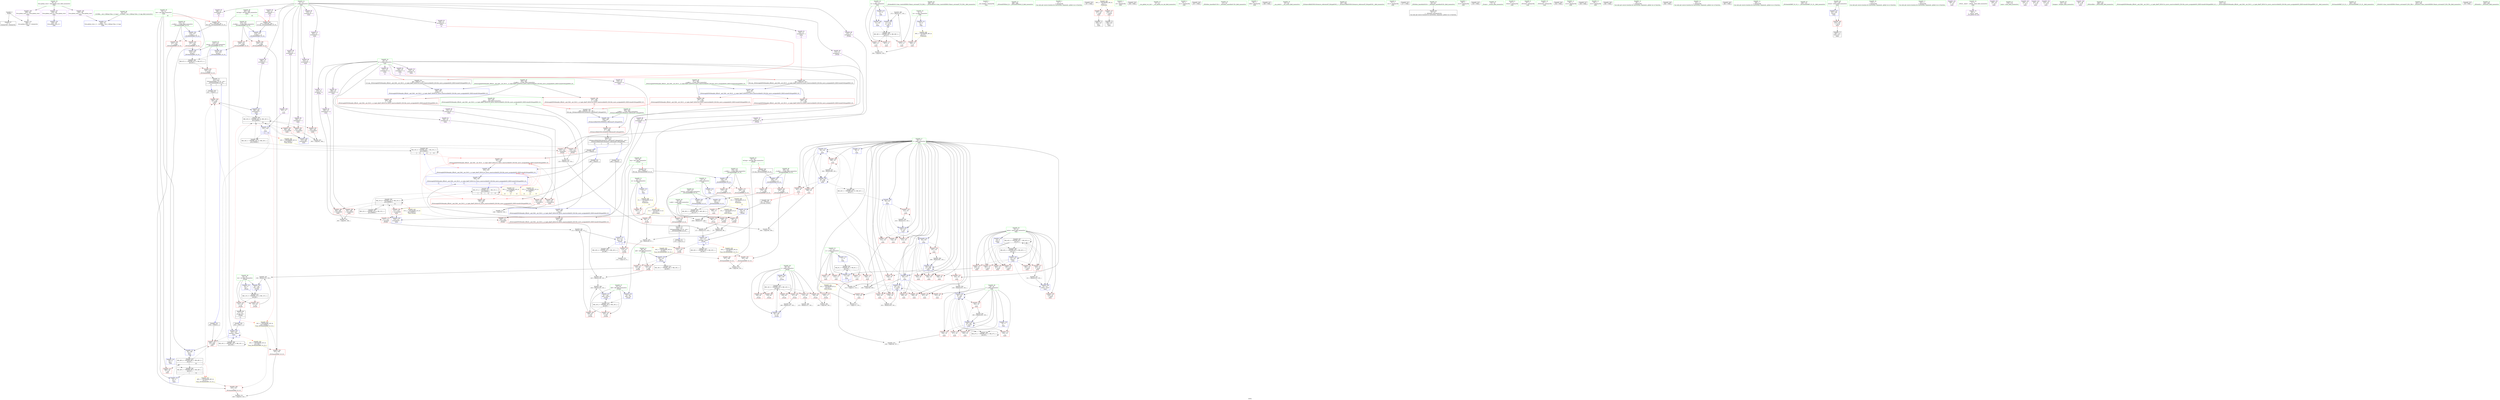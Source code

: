 digraph "SVFG" {
	label="SVFG";

	Node0x55ab383147b0 [shape=record,color=grey,label="{NodeID: 0\nNullPtr}"];
	Node0x55ab383147b0 -> Node0x55ab3847a110[style=solid];
	Node0x55ab383147b0 -> Node0x55ab3847d370[style=solid];
	Node0x55ab384ca740 [shape=record,color=black,label="{NodeID: 526\n291 = PHI(411, )\n}"];
	Node0x55ab384ca740 -> Node0x55ab38481610[style=solid];
	Node0x55ab384adc90 [shape=record,color=yellow,style=double,label="{NodeID: 443\n22V_1 = ENCHI(MR_22V_0)\npts\{200000 \}\nFun[_Z3calx]}"];
	Node0x55ab384adc90 -> Node0x55ab38480840[style=dashed];
	Node0x55ab384adc90 -> Node0x55ab38480b80[style=dashed];
	Node0x55ab3848cd60 [shape=record,color=grey,label="{NodeID: 360\n372 = Binary(371, 102, )\n}"];
	Node0x55ab3848cd60 -> Node0x55ab38487070[style=solid];
	Node0x55ab3847baa0 [shape=record,color=red,label="{NodeID: 194\n317\<--316\n\<--arrayidx49\nmain\n}"];
	Node0x55ab3847baa0 -> Node0x55ab38486920[style=solid];
	Node0x55ab38478420 [shape=record,color=red,label="{NodeID: 111\n202\<--11\n\<--ti\nmain\n}"];
	Node0x55ab38478420 -> Node0x55ab3848dde0[style=solid];
	Node0x55ab38476d80 [shape=record,color=green,label="{NodeID: 28\n28\<--29\nj\<--j_field_insensitive\nGlob }"];
	Node0x55ab38476d80 -> Node0x55ab3847f590[style=solid];
	Node0x55ab38476d80 -> Node0x55ab3847f660[style=solid];
	Node0x55ab38476d80 -> Node0x55ab3847f730[style=solid];
	Node0x55ab38476d80 -> Node0x55ab3847f800[style=solid];
	Node0x55ab38476d80 -> Node0x55ab3847f8d0[style=solid];
	Node0x55ab38476d80 -> Node0x55ab3847cf70[style=solid];
	Node0x55ab38476d80 -> Node0x55ab384862a0[style=solid];
	Node0x55ab38476d80 -> Node0x55ab38486370[style=solid];
	Node0x55ab38482de0 [shape=record,color=black,label="{NodeID: 388\nMR_24V_2 = PHI(MR_24V_13, MR_24V_1, )\npts\{230000 \}\n}"];
	Node0x55ab38482de0 -> Node0x55ab384836a0[style=dashed];
	Node0x55ab38482de0 -> Node0x55ab384a58e0[style=dashed];
	Node0x55ab3847d370 [shape=record,color=blue, style = dotted,label="{NodeID: 222\n460\<--3\nllvm.global_ctors_2\<--dummyVal\nGlob }"];
	Node0x55ab3847eca0 [shape=record,color=red,label="{NodeID: 139\n267\<--26\n\<--i\nmain\n}"];
	Node0x55ab3847eca0 -> Node0x55ab3848d360[style=solid];
	Node0x55ab38479760 [shape=record,color=green,label="{NodeID: 56\n366\<--367\n_ZSt4endlIcSt11char_traitsIcEERSt13basic_ostreamIT_T0_ES6_\<--_ZSt4endlIcSt11char_traitsIcEERSt13basic_ostreamIT_T0_ES6__field_insensitive\n}"];
	Node0x55ab38486920 [shape=record,color=blue,label="{NodeID: 250\n319\<--317\narrayidx50\<--\nmain\n}"];
	Node0x55ab38486920 -> Node0x55ab384835b0[style=dashed];
	Node0x55ab38480360 [shape=record,color=red,label="{NodeID: 167\n121\<--85\n\<--i\n_Z3calx\n}"];
	Node0x55ab38480360 -> Node0x55ab3848d660[style=solid];
	Node0x55ab3847af40 [shape=record,color=purple,label="{NodeID: 84\n280\<--19\narrayidx34\<--p\nmain\n}"];
	Node0x55ab3847af40 -> Node0x55ab38481470[style=solid];
	Node0x55ab38463320 [shape=record,color=green,label="{NodeID: 1\n7\<--1\n__dso_handle\<--dummyObj\nGlob }"];
	Node0x55ab384cd480 [shape=record,color=black,label="{NodeID: 527\n129 = PHI(153, )\n}"];
	Node0x55ab384cd480 -> Node0x55ab38480ab0[style=solid];
	Node0x55ab384add70 [shape=record,color=yellow,style=double,label="{NodeID: 444\n24V_1 = ENCHI(MR_24V_0)\npts\{230000 \}\nFun[_Z3calx]}"];
	Node0x55ab384add70 -> Node0x55ab38480910[style=dashed];
	Node0x55ab384add70 -> Node0x55ab384809e0[style=dashed];
	Node0x55ab3848cee0 [shape=record,color=grey,label="{NodeID: 361\n263 = Binary(262, 102, )\n}"];
	Node0x55ab3848cee0 -> Node0x55ab38486370[style=solid];
	Node0x55ab3847bb70 [shape=record,color=red,label="{NodeID: 195\n346\<--345\n\<--call60\nmain\n}"];
	Node0x55ab3847bb70 -> Node0x55ab38486ed0[style=solid];
	Node0x55ab384784f0 [shape=record,color=red,label="{NodeID: 112\n357\<--11\n\<--ti\nmain\n}"];
	Node0x55ab38476e80 [shape=record,color=green,label="{NodeID: 29\n30\<--31\nans\<--ans_field_insensitive\nGlob |{|<s4>16}}"];
	Node0x55ab38476e80 -> Node0x55ab3847f9a0[style=solid];
	Node0x55ab38476e80 -> Node0x55ab3847d070[style=solid];
	Node0x55ab38476e80 -> Node0x55ab38486b90[style=solid];
	Node0x55ab38476e80 -> Node0x55ab38486ed0[style=solid];
	Node0x55ab38476e80:s4 -> Node0x55ab384ce9a0[style=solid,color=red];
	Node0x55ab3847d470 [shape=record,color=blue,label="{NodeID: 223\n79\<--78\nr.addr\<--r\n_Z3calx\n}"];
	Node0x55ab3847d470 -> Node0x55ab3847fc10[style=dashed];
	Node0x55ab3847d470 -> Node0x55ab3847fce0[style=dashed];
	Node0x55ab3847ed70 [shape=record,color=red,label="{NodeID: 140\n275\<--26\n\<--i\nmain\n}"];
	Node0x55ab3847ed70 -> Node0x55ab3848e6e0[style=solid];
	Node0x55ab38479860 [shape=record,color=green,label="{NodeID: 57\n368\<--369\n_ZNSolsEPFRSoS_E\<--_ZNSolsEPFRSoS_E_field_insensitive\n}"];
	Node0x55ab384869f0 [shape=record,color=blue,label="{NodeID: 251\n26\<--325\ni\<--inc54\nmain\n}"];
	Node0x55ab384869f0 -> Node0x55ab3847ed70[style=dashed];
	Node0x55ab384869f0 -> Node0x55ab3847ee40[style=dashed];
	Node0x55ab384869f0 -> Node0x55ab3847ef10[style=dashed];
	Node0x55ab384869f0 -> Node0x55ab3847efe0[style=dashed];
	Node0x55ab384869f0 -> Node0x55ab3847f0b0[style=dashed];
	Node0x55ab384869f0 -> Node0x55ab3847f180[style=dashed];
	Node0x55ab384869f0 -> Node0x55ab3847f250[style=dashed];
	Node0x55ab384869f0 -> Node0x55ab384869f0[style=dashed];
	Node0x55ab384869f0 -> Node0x55ab38486d30[style=dashed];
	Node0x55ab38480430 [shape=record,color=red,label="{NodeID: 168\n138\<--85\n\<--i\n_Z3calx\n}"];
	Node0x55ab3847b010 [shape=record,color=purple,label="{NodeID: 85\n283\<--19\narrayidx35\<--p\nmain\n}"];
	Node0x55ab3847b010 -> Node0x55ab38481540[style=solid];
	Node0x55ab384633b0 [shape=record,color=green,label="{NodeID: 2\n9\<--1\n\<--dummyObj\nCan only get source location for instruction, argument, global var or function.}"];
	Node0x55ab384cd580 [shape=record,color=black,label="{NodeID: 528\n197 = PHI()\n}"];
	Node0x55ab384ade50 [shape=record,color=yellow,style=double,label="{NodeID: 445\n34V_1 = ENCHI(MR_34V_0)\npts\{1 \}\nFun[main]}"];
	Node0x55ab384ade50 -> Node0x55ab3847fa70[style=dashed];
	Node0x55ab384ade50 -> Node0x55ab3847fb40[style=dashed];
	Node0x55ab3848d060 [shape=record,color=grey,label="{NodeID: 362\n98 = Binary(94, 97, )\n}"];
	Node0x55ab3848d060 -> Node0x55ab3847d540[style=solid];
	Node0x55ab3847bc40 [shape=record,color=red,label="{NodeID: 196\n395\<--387\n\<--__a.addr\n_ZSt4swapIxENSt9enable_ifIXsr6__and_ISt6__not_ISt15__is_tuple_likeIT_EESt21is_move_constructibleIS3_ESt18is_move_assignableIS3_EEE5valueEvE4typeERS3_SC_\n|{<s0>22}}"];
	Node0x55ab3847bc40:s0 -> Node0x55ab384ce6c0[style=solid,color=red];
	Node0x55ab384785c0 [shape=record,color=red,label="{NodeID: 113\n371\<--11\n\<--ti\nmain\n}"];
	Node0x55ab384785c0 -> Node0x55ab3848cd60[style=solid];
	Node0x55ab38476f80 [shape=record,color=green,label="{NodeID: 30\n48\<--52\nllvm.global_ctors\<--llvm.global_ctors_field_insensitive\nGlob }"];
	Node0x55ab38476f80 -> Node0x55ab38478080[style=solid];
	Node0x55ab38476f80 -> Node0x55ab38478150[style=solid];
	Node0x55ab38476f80 -> Node0x55ab38478250[style=solid];
	Node0x55ab3847d540 [shape=record,color=blue,label="{NodeID: 224\n81\<--98\nleft\<--sub\n_Z3calx\n}"];
	Node0x55ab3847d540 -> Node0x55ab384a80e0[style=dashed];
	Node0x55ab3847ee40 [shape=record,color=red,label="{NodeID: 141\n279\<--26\n\<--i\nmain\n}"];
	Node0x55ab38479960 [shape=record,color=green,label="{NodeID: 58\n387\<--388\n__a.addr\<--__a.addr_field_insensitive\n_ZSt4swapIxENSt9enable_ifIXsr6__and_ISt6__not_ISt15__is_tuple_likeIT_EESt21is_move_constructibleIS3_ESt18is_move_assignableIS3_EEE5valueEvE4typeERS3_SC_\n}"];
	Node0x55ab38479960 -> Node0x55ab3847bc40[style=solid];
	Node0x55ab38479960 -> Node0x55ab3847bd10[style=solid];
	Node0x55ab38479960 -> Node0x55ab38487140[style=solid];
	Node0x55ab38486ac0 [shape=record,color=blue,label="{NodeID: 252\n17\<--328\nn\<--\nmain\n|{|<s1>15}}"];
	Node0x55ab38486ac0 -> Node0x55ab38458fe0[style=dashed];
	Node0x55ab38486ac0:s1 -> Node0x55ab3849d660[style=dashed,color=red];
	Node0x55ab38480500 [shape=record,color=red,label="{NodeID: 169\n147\<--85\n\<--i\n_Z3calx\n}"];
	Node0x55ab38480500 -> Node0x55ab3848be60[style=solid];
	Node0x55ab3847b0e0 [shape=record,color=purple,label="{NodeID: 86\n316\<--19\narrayidx49\<--p\nmain\n}"];
	Node0x55ab3847b0e0 -> Node0x55ab3847baa0[style=solid];
	Node0x55ab38464f90 [shape=record,color=green,label="{NodeID: 3\n32\<--1\n.str\<--dummyObj\nGlob }"];
	Node0x55ab384cd650 [shape=record,color=black,label="{NodeID: 529\n206 = PHI()\n}"];
	Node0x55ab384adf60 [shape=record,color=yellow,style=double,label="{NodeID: 446\n36V_1 = ENCHI(MR_36V_0)\npts\{10 \}\nFun[main]}"];
	Node0x55ab384adf60 -> Node0x55ab38478350[style=dashed];
	Node0x55ab3848d1e0 [shape=record,color=grey,label="{NodeID: 363\n97 = Binary(95, 96, )\n}"];
	Node0x55ab3848d1e0 -> Node0x55ab3848d060[style=solid];
	Node0x55ab3847bd10 [shape=record,color=red,label="{NodeID: 197\n404\<--387\n\<--__a.addr\n_ZSt4swapIxENSt9enable_ifIXsr6__and_ISt6__not_ISt15__is_tuple_likeIT_EESt21is_move_constructibleIS3_ESt18is_move_assignableIS3_EEE5valueEvE4typeERS3_SC_\n}"];
	Node0x55ab3847bd10 -> Node0x55ab384873b0[style=solid];
	Node0x55ab38478690 [shape=record,color=red,label="{NodeID: 114\n94\<--13\n\<--m\n_Z3calx\n}"];
	Node0x55ab38478690 -> Node0x55ab3848d060[style=solid];
	Node0x55ab38477080 [shape=record,color=green,label="{NodeID: 31\n53\<--54\n__cxx_global_var_init\<--__cxx_global_var_init_field_insensitive\n}"];
	Node0x55ab3847d610 [shape=record,color=blue,label="{NodeID: 225\n83\<--9\ntot\<--\n_Z3calx\n}"];
	Node0x55ab3847d610 -> Node0x55ab384a85e0[style=dashed];
	Node0x55ab3847ef10 [shape=record,color=red,label="{NodeID: 142\n289\<--26\n\<--i\nmain\n}"];
	Node0x55ab38479a30 [shape=record,color=green,label="{NodeID: 59\n389\<--390\n__b.addr\<--__b.addr_field_insensitive\n_ZSt4swapIxENSt9enable_ifIXsr6__and_ISt6__not_ISt15__is_tuple_likeIT_EESt21is_move_constructibleIS3_ESt18is_move_assignableIS3_EEE5valueEvE4typeERS3_SC_\n}"];
	Node0x55ab38479a30 -> Node0x55ab3847bde0[style=solid];
	Node0x55ab38479a30 -> Node0x55ab3847beb0[style=solid];
	Node0x55ab38479a30 -> Node0x55ab38487210[style=solid];
	Node0x55ab384aade0 [shape=record,color=black,label="{NodeID: 419\nMR_49V_4 = PHI(MR_49V_5, MR_49V_3, )\npts\{31 \}\n|{|<s4>16}}"];
	Node0x55ab384aade0 -> Node0x55ab3847f9a0[style=dashed];
	Node0x55ab384aade0 -> Node0x55ab3847bb70[style=dashed];
	Node0x55ab384aade0 -> Node0x55ab38486ed0[style=dashed];
	Node0x55ab384aade0 -> Node0x55ab384593a0[style=dashed];
	Node0x55ab384aade0:s4 -> Node0x55ab38297cf0[style=dashed,color=red];
	Node0x55ab38486b90 [shape=record,color=blue,label="{NodeID: 253\n30\<--9\nans\<--\nmain\n}"];
	Node0x55ab38486b90 -> Node0x55ab384aade0[style=dashed];
	Node0x55ab384805d0 [shape=record,color=red,label="{NodeID: 170\n114\<--87\n\<--buy\n_Z3calx\n}"];
	Node0x55ab384805d0 -> Node0x55ab3848e860[style=solid];
	Node0x55ab3847b1b0 [shape=record,color=purple,label="{NodeID: 87\n319\<--19\narrayidx50\<--p\nmain\n}"];
	Node0x55ab3847b1b0 -> Node0x55ab38486920[style=solid];
	Node0x55ab38465020 [shape=record,color=green,label="{NodeID: 4\n34\<--1\n.str.1\<--dummyObj\nGlob }"];
	Node0x55ab384cd720 [shape=record,color=black,label="{NodeID: 530\n207 = PHI()\n}"];
	Node0x55ab3848d360 [shape=record,color=grey,label="{NodeID: 364\n268 = Binary(267, 102, )\n}"];
	Node0x55ab3848d360 -> Node0x55ab38486440[style=solid];
	Node0x55ab3847bde0 [shape=record,color=red,label="{NodeID: 198\n401\<--389\n\<--__b.addr\n_ZSt4swapIxENSt9enable_ifIXsr6__and_ISt6__not_ISt15__is_tuple_likeIT_EESt21is_move_constructibleIS3_ESt18is_move_assignableIS3_EEE5valueEvE4typeERS3_SC_\n|{<s0>23}}"];
	Node0x55ab3847bde0:s0 -> Node0x55ab384ce6c0[style=solid,color=red];
	Node0x55ab3847d920 [shape=record,color=red,label="{NodeID: 115\n337\<--13\n\<--m\nmain\n}"];
	Node0x55ab3847d920 -> Node0x55ab3848cbe0[style=solid];
	Node0x55ab38477180 [shape=record,color=green,label="{NodeID: 32\n57\<--58\n_ZNSt8ios_base4InitC1Ev\<--_ZNSt8ios_base4InitC1Ev_field_insensitive\n}"];
	Node0x55ab384835b0 [shape=record,color=black,label="{NodeID: 392\nMR_22V_8 = PHI(MR_22V_9, MR_22V_3, )\npts\{200000 \}\n|{|<s6>15}}"];
	Node0x55ab384835b0 -> Node0x55ab38481470[style=dashed];
	Node0x55ab384835b0 -> Node0x55ab38481540[style=dashed];
	Node0x55ab384835b0 -> Node0x55ab3847baa0[style=dashed];
	Node0x55ab384835b0 -> Node0x55ab38486920[style=dashed];
	Node0x55ab384835b0 -> Node0x55ab384828e0[style=dashed];
	Node0x55ab384835b0 -> Node0x55ab384835b0[style=dashed];
	Node0x55ab384835b0:s6 -> Node0x55ab384adc90[style=dashed,color=red];
	Node0x55ab3847d6e0 [shape=record,color=blue,label="{NodeID: 226\n85\<--102\ni\<--\n_Z3calx\n}"];
	Node0x55ab3847d6e0 -> Node0x55ab384a8ae0[style=dashed];
	Node0x55ab3847efe0 [shape=record,color=red,label="{NodeID: 143\n299\<--26\n\<--i\nmain\n}"];
	Node0x55ab38479b00 [shape=record,color=green,label="{NodeID: 60\n391\<--392\n__tmp\<--__tmp_field_insensitive\n_ZSt4swapIxENSt9enable_ifIXsr6__and_ISt6__not_ISt15__is_tuple_likeIT_EESt21is_move_constructibleIS3_ESt18is_move_assignableIS3_EEE5valueEvE4typeERS3_SC_\n|{|<s1>24}}"];
	Node0x55ab38479b00 -> Node0x55ab384872e0[style=solid];
	Node0x55ab38479b00:s1 -> Node0x55ab384ce6c0[style=solid,color=red];
	Node0x55ab38486c60 [shape=record,color=blue,label="{NodeID: 254\n331\<--333\n\<--\nmain\n|{|<s2>15|<s3>16}}"];
	Node0x55ab38486c60 -> Node0x55ab3847bb70[style=dashed];
	Node0x55ab38486c60 -> Node0x55ab38482de0[style=dashed];
	Node0x55ab38486c60:s2 -> Node0x55ab384add70[style=dashed,color=red];
	Node0x55ab38486c60:s3 -> Node0x55ab384ac470[style=dashed,color=red];
	Node0x55ab384806a0 [shape=record,color=red,label="{NodeID: 171\n134\<--89\n\<--add\n_Z3calx\n}"];
	Node0x55ab384806a0 -> Node0x55ab3848c5e0[style=solid];
	Node0x55ab3847b280 [shape=record,color=purple,label="{NodeID: 88\n119\<--21\narrayidx2\<--s\n_Z3calx\n}"];
	Node0x55ab3847b280 -> Node0x55ab38480910[style=solid];
	Node0x55ab384650b0 [shape=record,color=green,label="{NodeID: 5\n36\<--1\nstdin\<--dummyObj\nGlob }"];
	Node0x55ab384cd7f0 [shape=record,color=black,label="{NodeID: 531\n208 = PHI()\n}"];
	Node0x55ab384ae120 [shape=record,color=yellow,style=double,label="{NodeID: 448\n2V_1 = ENCHI(MR_2V_0)\npts\{14 \}\nFun[main]|{|<s1>15}}"];
	Node0x55ab384ae120 -> Node0x55ab3847d920[style=dashed];
	Node0x55ab384ae120:s1 -> Node0x55ab3849d470[style=dashed,color=red];
	Node0x55ab3848d4e0 [shape=record,color=grey,label="{NodeID: 365\n112 = Binary(108, 111, )\n}"];
	Node0x55ab3848d4e0 -> Node0x55ab3847d7b0[style=solid];
	Node0x55ab3847beb0 [shape=record,color=red,label="{NodeID: 199\n408\<--389\n\<--__b.addr\n_ZSt4swapIxENSt9enable_ifIXsr6__and_ISt6__not_ISt15__is_tuple_likeIT_EESt21is_move_constructibleIS3_ESt18is_move_assignableIS3_EEE5valueEvE4typeERS3_SC_\n}"];
	Node0x55ab3847beb0 -> Node0x55ab38487480[style=solid];
	Node0x55ab3847d9f0 [shape=record,color=red,label="{NodeID: 116\n96\<--15\n\<--f\n_Z3calx\n}"];
	Node0x55ab3847d9f0 -> Node0x55ab3848d1e0[style=solid];
	Node0x55ab38477280 [shape=record,color=green,label="{NodeID: 33\n63\<--64\n__cxa_atexit\<--__cxa_atexit_field_insensitive\n}"];
	Node0x55ab384836a0 [shape=record,color=black,label="{NodeID: 393\nMR_24V_8 = PHI(MR_24V_10, MR_24V_3, )\npts\{230000 \}\n|{|<s8>14}}"];
	Node0x55ab384836a0 -> Node0x55ab38481610[style=dashed];
	Node0x55ab384836a0 -> Node0x55ab384816e0[style=dashed];
	Node0x55ab384836a0 -> Node0x55ab3847b900[style=dashed];
	Node0x55ab384836a0 -> Node0x55ab3847b9d0[style=dashed];
	Node0x55ab384836a0 -> Node0x55ab384866b0[style=dashed];
	Node0x55ab384836a0 -> Node0x55ab38486850[style=dashed];
	Node0x55ab384836a0 -> Node0x55ab38486c60[style=dashed];
	Node0x55ab384836a0 -> Node0x55ab384836a0[style=dashed];
	Node0x55ab384836a0:s8 -> Node0x55ab384ac470[style=dashed,color=red];
	Node0x55ab3847d7b0 [shape=record,color=blue,label="{NodeID: 227\n87\<--112\nbuy\<--div\n_Z3calx\n|{|<s4>3}}"];
	Node0x55ab3847d7b0 -> Node0x55ab384805d0[style=dashed];
	Node0x55ab3847d7b0 -> Node0x55ab38480ab0[style=dashed];
	Node0x55ab3847d7b0 -> Node0x55ab3847d7b0[style=dashed];
	Node0x55ab3847d7b0 -> Node0x55ab384a3610[style=dashed];
	Node0x55ab3847d7b0:s4 -> Node0x55ab384ac710[style=dashed,color=red];
	Node0x55ab3847f0b0 [shape=record,color=red,label="{NodeID: 144\n307\<--26\n\<--i\nmain\n}"];
	Node0x55ab38479bd0 [shape=record,color=green,label="{NodeID: 61\n397\<--398\n_ZSt4moveIRxEONSt16remove_referenceIT_E4typeEOS2_\<--_ZSt4moveIRxEONSt16remove_referenceIT_E4typeEOS2__field_insensitive\n}"];
	Node0x55ab38486d30 [shape=record,color=blue,label="{NodeID: 255\n26\<--102\ni\<--\nmain\n}"];
	Node0x55ab38486d30 -> Node0x55ab3847f320[style=dashed];
	Node0x55ab38486d30 -> Node0x55ab3847f3f0[style=dashed];
	Node0x55ab38486d30 -> Node0x55ab3847f4c0[style=dashed];
	Node0x55ab38486d30 -> Node0x55ab38486fa0[style=dashed];
	Node0x55ab38486d30 -> Node0x55ab384591c0[style=dashed];
	Node0x55ab38480770 [shape=record,color=red,label="{NodeID: 172\n141\<--89\n\<--add\n_Z3calx\n}"];
	Node0x55ab38480770 -> Node0x55ab3848bb60[style=solid];
	Node0x55ab3847b350 [shape=record,color=purple,label="{NodeID: 89\n123\<--21\narrayidx4\<--s\n_Z3calx\n}"];
	Node0x55ab3847b350 -> Node0x55ab384809e0[style=solid];
	Node0x55ab38465140 [shape=record,color=green,label="{NodeID: 6\n37\<--1\n.str.2\<--dummyObj\nGlob }"];
	Node0x55ab384cd8c0 [shape=record,color=black,label="{NodeID: 532\n217 = PHI()\n}"];
	Node0x55ab384ae200 [shape=record,color=yellow,style=double,label="{NodeID: 449\n4V_1 = ENCHI(MR_4V_0)\npts\{16 \}\nFun[main]|{|<s1>15}}"];
	Node0x55ab384ae200 -> Node0x55ab3847dac0[style=dashed];
	Node0x55ab384ae200:s1 -> Node0x55ab3849d580[style=dashed,color=red];
	Node0x55ab3848d660 [shape=record,color=grey,label="{NodeID: 366\n122 = Binary(121, 102, )\n}"];
	Node0x55ab3847bf80 [shape=record,color=red,label="{NodeID: 200\n399\<--396\n\<--call\n_ZSt4swapIxENSt9enable_ifIXsr6__and_ISt6__not_ISt15__is_tuple_likeIT_EESt21is_move_constructibleIS3_ESt18is_move_assignableIS3_EEE5valueEvE4typeERS3_SC_\n}"];
	Node0x55ab3847bf80 -> Node0x55ab384872e0[style=solid];
	Node0x55ab3847dac0 [shape=record,color=red,label="{NodeID: 117\n338\<--15\n\<--f\nmain\n}"];
	Node0x55ab3847dac0 -> Node0x55ab3848cbe0[style=solid];
	Node0x55ab38477380 [shape=record,color=green,label="{NodeID: 34\n62\<--68\n_ZNSt8ios_base4InitD1Ev\<--_ZNSt8ios_base4InitD1Ev_field_insensitive\n}"];
	Node0x55ab38477380 -> Node0x55ab3847a210[style=solid];
	Node0x55ab384a3140 [shape=record,color=black,label="{NodeID: 394\nMR_67V_3 = PHI(MR_67V_4, MR_67V_2, )\npts\{415 \}\n}"];
	Node0x55ab384a3140 -> Node0x55ab3847c1f0[style=dashed];
	Node0x55ab3847d880 [shape=record,color=blue,label="{NodeID: 228\n91\<--127\nref.tmp\<--mul6\n_Z3calx\n|{|<s2>3}}"];
	Node0x55ab3847d880 -> Node0x55ab38480ab0[style=dashed];
	Node0x55ab3847d880 -> Node0x55ab384a99e0[style=dashed];
	Node0x55ab3847d880:s2 -> Node0x55ab3849d0f0[style=dashed,color=red];
	Node0x55ab3847f180 [shape=record,color=red,label="{NodeID: 145\n315\<--26\n\<--i\nmain\n}"];
	Node0x55ab38479cd0 [shape=record,color=green,label="{NodeID: 62\n414\<--415\nretval\<--retval_field_insensitive\n_ZSt3maxIxERKT_S2_S2_\n}"];
	Node0x55ab38479cd0 -> Node0x55ab3847c1f0[style=solid];
	Node0x55ab38479cd0 -> Node0x55ab384876f0[style=solid];
	Node0x55ab38479cd0 -> Node0x55ab384877c0[style=solid];
	Node0x55ab38297cf0 [shape=record,color=yellow,style=double,label="{NodeID: 422\n49V_1 = ENCHI(MR_49V_0)\npts\{31 \}\nFun[_ZSt3maxIxERKT_S2_S2_]}"];
	Node0x55ab38297cf0 -> Node0x55ab3847c600[style=dashed];
	Node0x55ab38486e00 [shape=record,color=blue,label="{NodeID: 256\n183\<--343\nref.tmp\<--call59\nmain\n|{|<s3>16}}"];
	Node0x55ab38486e00 -> Node0x55ab3847bb70[style=dashed];
	Node0x55ab38486e00 -> Node0x55ab38486e00[style=dashed];
	Node0x55ab38486e00 -> Node0x55ab384823e0[style=dashed];
	Node0x55ab38486e00:s3 -> Node0x55ab384ac550[style=dashed,color=red];
	Node0x55ab38480840 [shape=record,color=red,label="{NodeID: 173\n111\<--110\n\<--arrayidx\n_Z3calx\n}"];
	Node0x55ab38480840 -> Node0x55ab3848d4e0[style=solid];
	Node0x55ab3847b420 [shape=record,color=purple,label="{NodeID: 90\n219\<--21\narrayidx10\<--s\nmain\n}"];
	Node0x55ab38465980 [shape=record,color=green,label="{NodeID: 7\n39\<--1\n.str.3\<--dummyObj\nGlob }"];
	Node0x55ab384cd9f0 [shape=record,color=black,label="{NodeID: 533\n220 = PHI()\n}"];
	Node0x55ab3848d7e0 [shape=record,color=grey,label="{NodeID: 367\n305 = cmp(301, 304, )\n}"];
	Node0x55ab3847c050 [shape=record,color=red,label="{NodeID: 201\n403\<--402\n\<--call1\n_ZSt4swapIxENSt9enable_ifIXsr6__and_ISt6__not_ISt15__is_tuple_likeIT_EESt21is_move_constructibleIS3_ESt18is_move_assignableIS3_EEE5valueEvE4typeERS3_SC_\n}"];
	Node0x55ab3847c050 -> Node0x55ab384873b0[style=solid];
	Node0x55ab3847db90 [shape=record,color=red,label="{NodeID: 118\n105\<--17\n\<--n\n_Z3calx\n}"];
	Node0x55ab3847db90 -> Node0x55ab3848d960[style=solid];
	Node0x55ab38477480 [shape=record,color=green,label="{NodeID: 35\n75\<--76\n_Z3calx\<--_Z3calx_field_insensitive\n}"];
	Node0x55ab384a3610 [shape=record,color=black,label="{NodeID: 395\nMR_16V_4 = PHI(MR_16V_3, MR_16V_2, )\npts\{88 \}\n}"];
	Node0x55ab38485810 [shape=record,color=blue,label="{NodeID: 229\n89\<--132\nadd\<--\n_Z3calx\n}"];
	Node0x55ab38485810 -> Node0x55ab384806a0[style=dashed];
	Node0x55ab38485810 -> Node0x55ab38480770[style=dashed];
	Node0x55ab38485810 -> Node0x55ab384a94e0[style=dashed];
	Node0x55ab3847f250 [shape=record,color=red,label="{NodeID: 146\n324\<--26\n\<--i\nmain\n}"];
	Node0x55ab3847f250 -> Node0x55ab3848c460[style=solid];
	Node0x55ab38479da0 [shape=record,color=green,label="{NodeID: 63\n416\<--417\n__a.addr\<--__a.addr_field_insensitive\n_ZSt3maxIxERKT_S2_S2_\n}"];
	Node0x55ab38479da0 -> Node0x55ab3847c2c0[style=solid];
	Node0x55ab38479da0 -> Node0x55ab3847c390[style=solid];
	Node0x55ab38479da0 -> Node0x55ab38487550[style=solid];
	Node0x55ab38486ed0 [shape=record,color=blue,label="{NodeID: 257\n30\<--346\nans\<--\nmain\n}"];
	Node0x55ab38486ed0 -> Node0x55ab384aade0[style=dashed];
	Node0x55ab38480910 [shape=record,color=red,label="{NodeID: 174\n120\<--119\n\<--arrayidx2\n_Z3calx\n}"];
	Node0x55ab38480910 -> Node0x55ab3848c160[style=solid];
	Node0x55ab3847b4f0 [shape=record,color=purple,label="{NodeID: 91\n256\<--21\narrayidx23\<--s\nmain\n|{<s0>13}}"];
	Node0x55ab3847b4f0:s0 -> Node0x55ab384cef70[style=solid,color=red];
	Node0x55ab38465a40 [shape=record,color=green,label="{NodeID: 8\n41\<--1\nstdout\<--dummyObj\nGlob }"];
	Node0x55ab384cdac0 [shape=record,color=black,label="{NodeID: 534\n343 = PHI(77, )\n}"];
	Node0x55ab384cdac0 -> Node0x55ab38486e00[style=solid];
	Node0x55ab3848d960 [shape=record,color=grey,label="{NodeID: 368\n106 = cmp(104, 105, )\n}"];
	Node0x55ab3847c120 [shape=record,color=red,label="{NodeID: 202\n407\<--406\n\<--call2\n_ZSt4swapIxENSt9enable_ifIXsr6__and_ISt6__not_ISt15__is_tuple_likeIT_EESt21is_move_constructibleIS3_ESt18is_move_assignableIS3_EEE5valueEvE4typeERS3_SC_\n}"];
	Node0x55ab3847c120 -> Node0x55ab38487480[style=solid];
	Node0x55ab3847dc60 [shape=record,color=red,label="{NodeID: 119\n212\<--17\n\<--n\nmain\n}"];
	Node0x55ab3847dc60 -> Node0x55ab3848dc60[style=solid];
	Node0x55ab38477580 [shape=record,color=green,label="{NodeID: 36\n79\<--80\nr.addr\<--r.addr_field_insensitive\n_Z3calx\n}"];
	Node0x55ab38477580 -> Node0x55ab3847fc10[style=solid];
	Node0x55ab38477580 -> Node0x55ab3847fce0[style=solid];
	Node0x55ab38477580 -> Node0x55ab3847d470[style=solid];
	Node0x55ab384858e0 [shape=record,color=blue,label="{NodeID: 230\n83\<--136\ntot\<--add7\n_Z3calx\n}"];
	Node0x55ab384858e0 -> Node0x55ab384a85e0[style=dashed];
	Node0x55ab3847f320 [shape=record,color=red,label="{NodeID: 147\n336\<--26\n\<--i\nmain\n}"];
	Node0x55ab3847f320 -> Node0x55ab3848e0e0[style=solid];
	Node0x55ab38479e70 [shape=record,color=green,label="{NodeID: 64\n418\<--419\n__b.addr\<--__b.addr_field_insensitive\n_ZSt3maxIxERKT_S2_S2_\n}"];
	Node0x55ab38479e70 -> Node0x55ab3847c460[style=solid];
	Node0x55ab38479e70 -> Node0x55ab3847c530[style=solid];
	Node0x55ab38479e70 -> Node0x55ab38487620[style=solid];
	Node0x55ab38486fa0 [shape=record,color=blue,label="{NodeID: 258\n26\<--350\ni\<--inc62\nmain\n}"];
	Node0x55ab38486fa0 -> Node0x55ab3847f320[style=dashed];
	Node0x55ab38486fa0 -> Node0x55ab3847f3f0[style=dashed];
	Node0x55ab38486fa0 -> Node0x55ab3847f4c0[style=dashed];
	Node0x55ab38486fa0 -> Node0x55ab38486fa0[style=dashed];
	Node0x55ab38486fa0 -> Node0x55ab384591c0[style=dashed];
	Node0x55ab384809e0 [shape=record,color=red,label="{NodeID: 175\n124\<--123\n\<--arrayidx4\n_Z3calx\n}"];
	Node0x55ab384809e0 -> Node0x55ab3848c160[style=solid];
	Node0x55ab3847b5c0 [shape=record,color=purple,label="{NodeID: 92\n258\<--21\narrayidx24\<--s\nmain\n|{<s0>13}}"];
	Node0x55ab3847b5c0:s0 -> Node0x55ab384cf150[style=solid,color=red];
	Node0x55ab38465b00 [shape=record,color=green,label="{NodeID: 9\n42\<--1\n_ZSt3cin\<--dummyObj\nGlob }"];
	Node0x55ab384cdcc0 [shape=record,color=black,label="{NodeID: 535\n345 = PHI(411, )\n}"];
	Node0x55ab384cdcc0 -> Node0x55ab3847bb70[style=solid];
	Node0x55ab3848dae0 [shape=record,color=grey,label="{NodeID: 369\n230 = cmp(228, 229, )\n}"];
	Node0x55ab3847c1f0 [shape=record,color=red,label="{NodeID: 203\n434\<--414\n\<--retval\n_ZSt3maxIxERKT_S2_S2_\n}"];
	Node0x55ab3847c1f0 -> Node0x55ab3847a720[style=solid];
	Node0x55ab3847dd30 [shape=record,color=red,label="{NodeID: 120\n229\<--17\n\<--n\nmain\n}"];
	Node0x55ab3847dd30 -> Node0x55ab3848dae0[style=solid];
	Node0x55ab38477650 [shape=record,color=green,label="{NodeID: 37\n81\<--82\nleft\<--left_field_insensitive\n_Z3calx\n}"];
	Node0x55ab38477650 -> Node0x55ab3847fdb0[style=solid];
	Node0x55ab38477650 -> Node0x55ab3847fe80[style=solid];
	Node0x55ab38477650 -> Node0x55ab3847d540[style=solid];
	Node0x55ab38477650 -> Node0x55ab384859b0[style=solid];
	Node0x55ab384859b0 [shape=record,color=blue,label="{NodeID: 231\n81\<--144\nleft\<--sub10\n_Z3calx\n}"];
	Node0x55ab384859b0 -> Node0x55ab384a80e0[style=dashed];
	Node0x55ab3847f3f0 [shape=record,color=red,label="{NodeID: 148\n342\<--26\n\<--i\nmain\n|{<s0>15}}"];
	Node0x55ab3847f3f0:s0 -> Node0x55ab384cee60[style=solid,color=red];
	Node0x55ab38479f40 [shape=record,color=green,label="{NodeID: 65\n449\<--450\n__t.addr\<--__t.addr_field_insensitive\n_ZSt4moveIRxEONSt16remove_referenceIT_E4typeEOS2_\n}"];
	Node0x55ab38479f40 -> Node0x55ab3847c7a0[style=solid];
	Node0x55ab38479f40 -> Node0x55ab38487890[style=solid];
	Node0x55ab384ac470 [shape=record,color=yellow,style=double,label="{NodeID: 425\n24V_1 = ENCHI(MR_24V_0)\npts\{230000 \}\nFun[_ZSt3maxIxERKT_S2_S2_]}"];
	Node0x55ab384ac470 -> Node0x55ab3847c600[style=dashed];
	Node0x55ab384ac470 -> Node0x55ab3847c6d0[style=dashed];
	Node0x55ab38487070 [shape=record,color=blue,label="{NodeID: 259\n11\<--372\nti\<--inc70\nmain\n}"];
	Node0x55ab38487070 -> Node0x55ab38458ae0[style=dashed];
	Node0x55ab38480ab0 [shape=record,color=red,label="{NodeID: 176\n132\<--129\n\<--call\n_Z3calx\n}"];
	Node0x55ab38480ab0 -> Node0x55ab38485810[style=solid];
	Node0x55ab3847b690 [shape=record,color=purple,label="{NodeID: 93\n288\<--21\narrayidx38\<--s\nmain\n|{<s0>14}}"];
	Node0x55ab3847b690:s0 -> Node0x55ab384ce9a0[style=solid,color=red];
	Node0x55ab38465c00 [shape=record,color=green,label="{NodeID: 10\n43\<--1\n_ZSt4cout\<--dummyObj\nGlob }"];
	Node0x55ab384cde00 [shape=record,color=black,label="{NodeID: 536\n354 = PHI()\n}"];
	Node0x55ab3848dc60 [shape=record,color=grey,label="{NodeID: 370\n213 = cmp(211, 212, )\n}"];
	Node0x55ab3847c2c0 [shape=record,color=red,label="{NodeID: 204\n422\<--416\n\<--__a.addr\n_ZSt3maxIxERKT_S2_S2_\n}"];
	Node0x55ab3847c2c0 -> Node0x55ab3847c600[style=solid];
	Node0x55ab3847de00 [shape=record,color=red,label="{NodeID: 121\n237\<--17\n\<--n\nmain\n}"];
	Node0x55ab3847de00 -> Node0x55ab3848e260[style=solid];
	Node0x55ab38477720 [shape=record,color=green,label="{NodeID: 38\n83\<--84\ntot\<--tot_field_insensitive\n_Z3calx\n}"];
	Node0x55ab38477720 -> Node0x55ab3847ff50[style=solid];
	Node0x55ab38477720 -> Node0x55ab38480020[style=solid];
	Node0x55ab38477720 -> Node0x55ab3847d610[style=solid];
	Node0x55ab38477720 -> Node0x55ab384858e0[style=solid];
	Node0x55ab38485a80 [shape=record,color=blue,label="{NodeID: 232\n85\<--148\ni\<--inc\n_Z3calx\n}"];
	Node0x55ab38485a80 -> Node0x55ab384a8ae0[style=dashed];
	Node0x55ab3847f4c0 [shape=record,color=red,label="{NodeID: 149\n349\<--26\n\<--i\nmain\n}"];
	Node0x55ab3847f4c0 -> Node0x55ab3848c8e0[style=solid];
	Node0x55ab3847a010 [shape=record,color=green,label="{NodeID: 66\n50\<--454\n_GLOBAL__sub_I_Qifeng.Chen_2_0.cpp\<--_GLOBAL__sub_I_Qifeng.Chen_2_0.cpp_field_insensitive\n}"];
	Node0x55ab3847a010 -> Node0x55ab3847d270[style=solid];
	Node0x55ab384ac550 [shape=record,color=yellow,style=double,label="{NodeID: 426\n53V_1 = ENCHI(MR_53V_0)\npts\{184 \}\nFun[_ZSt3maxIxERKT_S2_S2_]}"];
	Node0x55ab384ac550 -> Node0x55ab3847c6d0[style=dashed];
	Node0x55ab38487140 [shape=record,color=blue,label="{NodeID: 260\n387\<--385\n__a.addr\<--__a\n_ZSt4swapIxENSt9enable_ifIXsr6__and_ISt6__not_ISt15__is_tuple_likeIT_EESt21is_move_constructibleIS3_ESt18is_move_assignableIS3_EEE5valueEvE4typeERS3_SC_\n}"];
	Node0x55ab38487140 -> Node0x55ab3847bc40[style=dashed];
	Node0x55ab38487140 -> Node0x55ab3847bd10[style=dashed];
	Node0x55ab38480b80 [shape=record,color=red,label="{NodeID: 177\n140\<--139\n\<--arrayidx8\n_Z3calx\n}"];
	Node0x55ab38480b80 -> Node0x55ab3848bb60[style=solid];
	Node0x55ab3847b760 [shape=record,color=purple,label="{NodeID: 94\n290\<--21\narrayidx39\<--s\nmain\n|{<s0>14}}"];
	Node0x55ab3847b760:s0 -> Node0x55ab384ceaf0[style=solid,color=red];
	Node0x55ab38465d00 [shape=record,color=green,label="{NodeID: 11\n44\<--1\n.str.4\<--dummyObj\nGlob }"];
	Node0x55ab384cded0 [shape=record,color=black,label="{NodeID: 537\n358 = PHI()\n}"];
	Node0x55ab3848dde0 [shape=record,color=grey,label="{NodeID: 371\n204 = cmp(202, 203, )\n}"];
	Node0x55ab3847c390 [shape=record,color=red,label="{NodeID: 205\n431\<--416\n\<--__a.addr\n_ZSt3maxIxERKT_S2_S2_\n}"];
	Node0x55ab3847c390 -> Node0x55ab384877c0[style=solid];
	Node0x55ab3847ded0 [shape=record,color=red,label="{NodeID: 122\n276\<--17\n\<--n\nmain\n}"];
	Node0x55ab3847ded0 -> Node0x55ab3848e6e0[style=solid];
	Node0x55ab384777f0 [shape=record,color=green,label="{NodeID: 39\n85\<--86\ni\<--i_field_insensitive\n_Z3calx\n}"];
	Node0x55ab384777f0 -> Node0x55ab384800f0[style=solid];
	Node0x55ab384777f0 -> Node0x55ab384801c0[style=solid];
	Node0x55ab384777f0 -> Node0x55ab38480290[style=solid];
	Node0x55ab384777f0 -> Node0x55ab38480360[style=solid];
	Node0x55ab384777f0 -> Node0x55ab38480430[style=solid];
	Node0x55ab384777f0 -> Node0x55ab38480500[style=solid];
	Node0x55ab384777f0 -> Node0x55ab3847d6e0[style=solid];
	Node0x55ab384777f0 -> Node0x55ab38485a80[style=solid];
	Node0x55ab38485b50 [shape=record,color=blue,label="{NodeID: 233\n158\<--154\n__a.addr\<--__a\n_ZSt3minIxERKT_S2_S2_\n}"];
	Node0x55ab38485b50 -> Node0x55ab38480d20[style=dashed];
	Node0x55ab38485b50 -> Node0x55ab38480df0[style=dashed];
	Node0x55ab3847f590 [shape=record,color=red,label="{NodeID: 150\n236\<--28\n\<--j\nmain\n}"];
	Node0x55ab3847f590 -> Node0x55ab3848e260[style=solid];
	Node0x55ab3847a110 [shape=record,color=black,label="{NodeID: 67\n2\<--3\ndummyVal\<--dummyVal\n}"];
	Node0x55ab38487210 [shape=record,color=blue,label="{NodeID: 261\n389\<--386\n__b.addr\<--__b\n_ZSt4swapIxENSt9enable_ifIXsr6__and_ISt6__not_ISt15__is_tuple_likeIT_EESt21is_move_constructibleIS3_ESt18is_move_assignableIS3_EEE5valueEvE4typeERS3_SC_\n}"];
	Node0x55ab38487210 -> Node0x55ab3847bde0[style=dashed];
	Node0x55ab38487210 -> Node0x55ab3847beb0[style=dashed];
	Node0x55ab38480c50 [shape=record,color=red,label="{NodeID: 178\n176\<--156\n\<--retval\n_ZSt3minIxERKT_S2_S2_\n}"];
	Node0x55ab38480c50 -> Node0x55ab3847a3e0[style=solid];
	Node0x55ab3847b830 [shape=record,color=purple,label="{NodeID: 95\n296\<--21\narrayidx41\<--s\nmain\n}"];
	Node0x55ab3847b830 -> Node0x55ab384866b0[style=solid];
	Node0x55ab38465e00 [shape=record,color=green,label="{NodeID: 12\n46\<--1\n.str.5\<--dummyObj\nGlob }"];
	Node0x55ab384cdfa0 [shape=record,color=black,label="{NodeID: 538\n362 = PHI()\n}"];
	Node0x55ab3848df60 [shape=record,color=grey,label="{NodeID: 372\n246 = cmp(242, 245, )\n}"];
	Node0x55ab3847c460 [shape=record,color=red,label="{NodeID: 206\n424\<--418\n\<--__b.addr\n_ZSt3maxIxERKT_S2_S2_\n}"];
	Node0x55ab3847c460 -> Node0x55ab3847c6d0[style=solid];
	Node0x55ab3847dfa0 [shape=record,color=red,label="{NodeID: 123\n282\<--24\n\<--newn\nmain\n}"];
	Node0x55ab384778c0 [shape=record,color=green,label="{NodeID: 40\n87\<--88\nbuy\<--buy_field_insensitive\n_Z3calx\n|{|<s2>3}}"];
	Node0x55ab384778c0 -> Node0x55ab384805d0[style=solid];
	Node0x55ab384778c0 -> Node0x55ab3847d7b0[style=solid];
	Node0x55ab384778c0:s2 -> Node0x55ab384cec40[style=solid,color=red];
	Node0x55ab38485c20 [shape=record,color=blue,label="{NodeID: 234\n160\<--155\n__b.addr\<--__b\n_ZSt3minIxERKT_S2_S2_\n}"];
	Node0x55ab38485c20 -> Node0x55ab38480ec0[style=dashed];
	Node0x55ab38485c20 -> Node0x55ab38480f90[style=dashed];
	Node0x55ab3847f660 [shape=record,color=red,label="{NodeID: 151\n243\<--28\n\<--j\nmain\n}"];
	Node0x55ab3847a210 [shape=record,color=black,label="{NodeID: 68\n61\<--62\n\<--_ZNSt8ios_base4InitD1Ev\nCan only get source location for instruction, argument, global var or function.}"];
	Node0x55ab384ac710 [shape=record,color=yellow,style=double,label="{NodeID: 428\n16V_1 = ENCHI(MR_16V_0)\npts\{88 \}\nFun[_ZSt3minIxERKT_S2_S2_]}"];
	Node0x55ab384ac710 -> Node0x55ab38481130[style=dashed];
	Node0x55ab384872e0 [shape=record,color=blue,label="{NodeID: 262\n391\<--399\n__tmp\<--\n_ZSt4swapIxENSt9enable_ifIXsr6__and_ISt6__not_ISt15__is_tuple_likeIT_EESt21is_move_constructibleIS3_ESt18is_move_assignableIS3_EEE5valueEvE4typeERS3_SC_\n}"];
	Node0x55ab384872e0 -> Node0x55ab3847c050[style=dashed];
	Node0x55ab384872e0 -> Node0x55ab3847c120[style=dashed];
	Node0x55ab38480d20 [shape=record,color=red,label="{NodeID: 179\n166\<--158\n\<--__a.addr\n_ZSt3minIxERKT_S2_S2_\n}"];
	Node0x55ab38480d20 -> Node0x55ab38481130[style=solid];
	Node0x55ab384787b0 [shape=record,color=purple,label="{NodeID: 96\n300\<--21\narrayidx42\<--s\nmain\n}"];
	Node0x55ab384787b0 -> Node0x55ab384816e0[style=solid];
	Node0x55ab38465f00 [shape=record,color=green,label="{NodeID: 13\n49\<--1\n\<--dummyObj\nCan only get source location for instruction, argument, global var or function.}"];
	Node0x55ab384ce070 [shape=record,color=black,label="{NodeID: 539\n364 = PHI()\n}"];
	Node0x55ab3848e0e0 [shape=record,color=grey,label="{NodeID: 373\n340 = cmp(336, 339, )\n}"];
	Node0x55ab3847c530 [shape=record,color=red,label="{NodeID: 207\n428\<--418\n\<--__b.addr\n_ZSt3maxIxERKT_S2_S2_\n}"];
	Node0x55ab3847c530 -> Node0x55ab384876f0[style=solid];
	Node0x55ab3847e070 [shape=record,color=red,label="{NodeID: 124\n287\<--24\n\<--newn\nmain\n}"];
	Node0x55ab38477990 [shape=record,color=green,label="{NodeID: 41\n89\<--90\nadd\<--add_field_insensitive\n_Z3calx\n}"];
	Node0x55ab38477990 -> Node0x55ab384806a0[style=solid];
	Node0x55ab38477990 -> Node0x55ab38480770[style=solid];
	Node0x55ab38477990 -> Node0x55ab38485810[style=solid];
	Node0x55ab384a53e0 [shape=record,color=black,label="{NodeID: 401\nMR_22V_4 = PHI(MR_22V_7, MR_22V_3, )\npts\{200000 \}\n|{|<s4>12|<s5>12|<s6>12}}"];
	Node0x55ab384a53e0 -> Node0x55ab384812d0[style=dashed];
	Node0x55ab384a53e0 -> Node0x55ab384813a0[style=dashed];
	Node0x55ab384a53e0 -> Node0x55ab384835b0[style=dashed];
	Node0x55ab384a53e0 -> Node0x55ab384a53e0[style=dashed];
	Node0x55ab384a53e0:s4 -> Node0x55ab3847bf80[style=dashed,color=red];
	Node0x55ab384a53e0:s5 -> Node0x55ab3847c050[style=dashed,color=red];
	Node0x55ab384a53e0:s6 -> Node0x55ab384873b0[style=dashed,color=red];
	Node0x55ab38485cf0 [shape=record,color=blue,label="{NodeID: 235\n156\<--170\nretval\<--\n_ZSt3minIxERKT_S2_S2_\n}"];
	Node0x55ab38485cf0 -> Node0x55ab384a5de0[style=dashed];
	Node0x55ab3847f730 [shape=record,color=red,label="{NodeID: 152\n250\<--28\n\<--j\nmain\n}"];
	Node0x55ab3847a310 [shape=record,color=black,label="{NodeID: 69\n77\<--151\n_Z3calx_ret\<--\n_Z3calx\n|{<s0>15}}"];
	Node0x55ab3847a310:s0 -> Node0x55ab384cdac0[style=solid,color=blue];
	Node0x55ab3849d0f0 [shape=record,color=yellow,style=double,label="{NodeID: 429\n20V_1 = ENCHI(MR_20V_0)\npts\{92 \}\nFun[_ZSt3minIxERKT_S2_S2_]}"];
	Node0x55ab3849d0f0 -> Node0x55ab38481060[style=dashed];
	Node0x55ab384873b0 [shape=record,color=blue,label="{NodeID: 263\n404\<--403\n\<--\n_ZSt4swapIxENSt9enable_ifIXsr6__and_ISt6__not_ISt15__is_tuple_likeIT_EESt21is_move_constructibleIS3_ESt18is_move_assignableIS3_EEE5valueEvE4typeERS3_SC_\n}"];
	Node0x55ab384873b0 -> Node0x55ab3847c120[style=dashed];
	Node0x55ab384873b0 -> Node0x55ab38487480[style=dashed];
	Node0x55ab38480df0 [shape=record,color=red,label="{NodeID: 180\n173\<--158\n\<--__a.addr\n_ZSt3minIxERKT_S2_S2_\n}"];
	Node0x55ab38480df0 -> Node0x55ab38485dc0[style=solid];
	Node0x55ab38478880 [shape=record,color=purple,label="{NodeID: 97\n303\<--21\narrayidx43\<--s\nmain\n}"];
	Node0x55ab38478880 -> Node0x55ab3847b900[style=solid];
	Node0x55ab38466000 [shape=record,color=green,label="{NodeID: 14\n102\<--1\n\<--dummyObj\nCan only get source location for instruction, argument, global var or function.}"];
	Node0x55ab384ce170 [shape=record,color=black,label="{NodeID: 540\n365 = PHI()\n}"];
	Node0x55ab3848e260 [shape=record,color=grey,label="{NodeID: 374\n238 = cmp(236, 237, )\n}"];
	Node0x55ab3847c600 [shape=record,color=red,label="{NodeID: 208\n423\<--422\n\<--\n_ZSt3maxIxERKT_S2_S2_\n}"];
	Node0x55ab3847c600 -> Node0x55ab3848e3e0[style=solid];
	Node0x55ab3847e140 [shape=record,color=red,label="{NodeID: 125\n295\<--24\n\<--newn\nmain\n}"];
	Node0x55ab38477a60 [shape=record,color=green,label="{NodeID: 42\n91\<--92\nref.tmp\<--ref.tmp_field_insensitive\n_Z3calx\n|{|<s1>3}}"];
	Node0x55ab38477a60 -> Node0x55ab3847d880[style=solid];
	Node0x55ab38477a60:s1 -> Node0x55ab384ced50[style=solid,color=red];
	Node0x55ab384a58e0 [shape=record,color=black,label="{NodeID: 402\nMR_24V_4 = PHI(MR_24V_7, MR_24V_3, )\npts\{230000 \}\n|{|<s2>12|<s3>12|<s4>12}}"];
	Node0x55ab384a58e0 -> Node0x55ab384836a0[style=dashed];
	Node0x55ab384a58e0 -> Node0x55ab384a58e0[style=dashed];
	Node0x55ab384a58e0:s2 -> Node0x55ab3847bf80[style=dashed,color=red];
	Node0x55ab384a58e0:s3 -> Node0x55ab3847c050[style=dashed,color=red];
	Node0x55ab384a58e0:s4 -> Node0x55ab384873b0[style=dashed,color=red];
	Node0x55ab38485dc0 [shape=record,color=blue,label="{NodeID: 236\n156\<--173\nretval\<--\n_ZSt3minIxERKT_S2_S2_\n}"];
	Node0x55ab38485dc0 -> Node0x55ab384a5de0[style=dashed];
	Node0x55ab3847f800 [shape=record,color=red,label="{NodeID: 153\n257\<--28\n\<--j\nmain\n}"];
	Node0x55ab3847a3e0 [shape=record,color=black,label="{NodeID: 70\n153\<--176\n_ZSt3minIxERKT_S2_S2__ret\<--\n_ZSt3minIxERKT_S2_S2_\n|{<s0>3}}"];
	Node0x55ab3847a3e0:s0 -> Node0x55ab384cd480[style=solid,color=blue];
	Node0x55ab38487480 [shape=record,color=blue,label="{NodeID: 264\n408\<--407\n\<--\n_ZSt4swapIxENSt9enable_ifIXsr6__and_ISt6__not_ISt15__is_tuple_likeIT_EESt21is_move_constructibleIS3_ESt18is_move_assignableIS3_EEE5valueEvE4typeERS3_SC_\n|{<s0>12|<s1>12|<s2>13|<s3>13}}"];
	Node0x55ab38487480:s0 -> Node0x55ab384b2ff0[style=dashed,color=blue];
	Node0x55ab38487480:s1 -> Node0x55ab384b3150[style=dashed,color=blue];
	Node0x55ab38487480:s2 -> Node0x55ab384a53e0[style=dashed,color=blue];
	Node0x55ab38487480:s3 -> Node0x55ab384a58e0[style=dashed,color=blue];
	Node0x55ab38480ec0 [shape=record,color=red,label="{NodeID: 181\n164\<--160\n\<--__b.addr\n_ZSt3minIxERKT_S2_S2_\n}"];
	Node0x55ab38480ec0 -> Node0x55ab38481060[style=solid];
	Node0x55ab38478950 [shape=record,color=purple,label="{NodeID: 98\n308\<--21\narrayidx46\<--s\nmain\n}"];
	Node0x55ab38478950 -> Node0x55ab3847b9d0[style=solid];
	Node0x55ab38466100 [shape=record,color=green,label="{NodeID: 15\n186\<--1\n\<--dummyObj\nCan only get source location for instruction, argument, global var or function.}"];
	Node0x55ab384ce240 [shape=record,color=black,label="{NodeID: 541\n396 = PHI(447, )\n}"];
	Node0x55ab384ce240 -> Node0x55ab3847bf80[style=solid];
	Node0x55ab3848e3e0 [shape=record,color=grey,label="{NodeID: 375\n426 = cmp(423, 425, )\n}"];
	Node0x55ab3847c6d0 [shape=record,color=red,label="{NodeID: 209\n425\<--424\n\<--\n_ZSt3maxIxERKT_S2_S2_\n}"];
	Node0x55ab3847c6d0 -> Node0x55ab3848e3e0[style=solid];
	Node0x55ab3847e210 [shape=record,color=red,label="{NodeID: 126\n302\<--24\n\<--newn\nmain\n}"];
	Node0x55ab38477b30 [shape=record,color=green,label="{NodeID: 43\n130\<--131\n_ZSt3minIxERKT_S2_S2_\<--_ZSt3minIxERKT_S2_S2__field_insensitive\n}"];
	Node0x55ab384a5de0 [shape=record,color=black,label="{NodeID: 403\nMR_28V_3 = PHI(MR_28V_4, MR_28V_2, )\npts\{157 \}\n}"];
	Node0x55ab384a5de0 -> Node0x55ab38480c50[style=dashed];
	Node0x55ab38485e90 [shape=record,color=blue,label="{NodeID: 237\n181\<--186\nretval\<--\nmain\n}"];
	Node0x55ab38485e90 -> Node0x55ab38481200[style=dashed];
	Node0x55ab3847f8d0 [shape=record,color=red,label="{NodeID: 154\n262\<--28\n\<--j\nmain\n}"];
	Node0x55ab3847f8d0 -> Node0x55ab3848cee0[style=solid];
	Node0x55ab3847a4b0 [shape=record,color=black,label="{NodeID: 71\n190\<--187\ncall\<--\nmain\n}"];
	Node0x55ab3848bb60 [shape=record,color=grey,label="{NodeID: 348\n142 = Binary(140, 141, )\n}"];
	Node0x55ab3848bb60 -> Node0x55ab3848bce0[style=solid];
	Node0x55ab38487550 [shape=record,color=blue,label="{NodeID: 265\n416\<--412\n__a.addr\<--__a\n_ZSt3maxIxERKT_S2_S2_\n}"];
	Node0x55ab38487550 -> Node0x55ab3847c2c0[style=dashed];
	Node0x55ab38487550 -> Node0x55ab3847c390[style=dashed];
	Node0x55ab38480f90 [shape=record,color=red,label="{NodeID: 182\n170\<--160\n\<--__b.addr\n_ZSt3minIxERKT_S2_S2_\n}"];
	Node0x55ab38480f90 -> Node0x55ab38485cf0[style=solid];
	Node0x55ab38478a20 [shape=record,color=purple,label="{NodeID: 99\n313\<--21\narrayidx48\<--s\nmain\n}"];
	Node0x55ab38478a20 -> Node0x55ab38486850[style=solid];
	Node0x55ab38466200 [shape=record,color=green,label="{NodeID: 16\n273\<--1\n\<--dummyObj\nCan only get source location for instruction, argument, global var or function.}"];
	Node0x55ab384ce440 [shape=record,color=black,label="{NodeID: 542\n402 = PHI(447, )\n}"];
	Node0x55ab384ce440 -> Node0x55ab3847c050[style=solid];
	Node0x55ab3848e560 [shape=record,color=grey,label="{NodeID: 376\n285 = cmp(281, 284, )\n}"];
	Node0x55ab3847c7a0 [shape=record,color=red,label="{NodeID: 210\n452\<--449\n\<--__t.addr\n_ZSt4moveIRxEONSt16remove_referenceIT_E4typeEOS2_\n}"];
	Node0x55ab3847c7a0 -> Node0x55ab3847a7f0[style=solid];
	Node0x55ab3847e2e0 [shape=record,color=red,label="{NodeID: 127\n310\<--24\n\<--newn\nmain\n}"];
	Node0x55ab3847e2e0 -> Node0x55ab3848bfe0[style=solid];
	Node0x55ab38477c30 [shape=record,color=green,label="{NodeID: 44\n156\<--157\nretval\<--retval_field_insensitive\n_ZSt3minIxERKT_S2_S2_\n}"];
	Node0x55ab38477c30 -> Node0x55ab38480c50[style=solid];
	Node0x55ab38477c30 -> Node0x55ab38485cf0[style=solid];
	Node0x55ab38477c30 -> Node0x55ab38485dc0[style=solid];
	Node0x55ab38485f60 [shape=record,color=blue,label="{NodeID: 238\n11\<--102\nti\<--\nmain\n}"];
	Node0x55ab38485f60 -> Node0x55ab38458ae0[style=dashed];
	Node0x55ab3847f9a0 [shape=record,color=red,label="{NodeID: 155\n363\<--30\n\<--ans\nmain\n}"];
	Node0x55ab3847a580 [shape=record,color=black,label="{NodeID: 72\n196\<--193\ncall1\<--\nmain\n}"];
	Node0x55ab3848bce0 [shape=record,color=grey,label="{NodeID: 349\n144 = Binary(143, 142, )\n}"];
	Node0x55ab3848bce0 -> Node0x55ab384859b0[style=solid];
	Node0x55ab38487620 [shape=record,color=blue,label="{NodeID: 266\n418\<--413\n__b.addr\<--__b\n_ZSt3maxIxERKT_S2_S2_\n}"];
	Node0x55ab38487620 -> Node0x55ab3847c460[style=dashed];
	Node0x55ab38487620 -> Node0x55ab3847c530[style=dashed];
	Node0x55ab38481060 [shape=record,color=red,label="{NodeID: 183\n165\<--164\n\<--\n_ZSt3minIxERKT_S2_S2_\n}"];
	Node0x55ab38481060 -> Node0x55ab3848e9e0[style=solid];
	Node0x55ab38478af0 [shape=record,color=purple,label="{NodeID: 100\n331\<--21\n\<--s\nmain\n}"];
	Node0x55ab38478af0 -> Node0x55ab38486c60[style=solid];
	Node0x55ab38466300 [shape=record,color=green,label="{NodeID: 17\n333\<--1\n\<--dummyObj\nCan only get source location for instruction, argument, global var or function.}"];
	Node0x55ab384ce580 [shape=record,color=black,label="{NodeID: 543\n406 = PHI(447, )\n}"];
	Node0x55ab384ce580 -> Node0x55ab3847c120[style=solid];
	Node0x55ab3848e6e0 [shape=record,color=grey,label="{NodeID: 377\n277 = cmp(275, 276, )\n}"];
	Node0x55ab3847c870 [shape=record,color=blue,label="{NodeID: 211\n8\<--9\nca\<--\nGlob }"];
	Node0x55ab3847c870 -> Node0x55ab384adf60[style=dashed];
	Node0x55ab3847e3b0 [shape=record,color=red,label="{NodeID: 128\n318\<--24\n\<--newn\nmain\n}"];
	Node0x55ab38477d00 [shape=record,color=green,label="{NodeID: 45\n158\<--159\n__a.addr\<--__a.addr_field_insensitive\n_ZSt3minIxERKT_S2_S2_\n}"];
	Node0x55ab38477d00 -> Node0x55ab38480d20[style=solid];
	Node0x55ab38477d00 -> Node0x55ab38480df0[style=solid];
	Node0x55ab38477d00 -> Node0x55ab38485b50[style=solid];
	Node0x55ab38486030 [shape=record,color=blue,label="{NodeID: 239\n26\<--102\ni\<--\nmain\n}"];
	Node0x55ab38486030 -> Node0x55ab3847e550[style=dashed];
	Node0x55ab38486030 -> Node0x55ab3847e620[style=dashed];
	Node0x55ab38486030 -> Node0x55ab3847e6f0[style=dashed];
	Node0x55ab38486030 -> Node0x55ab3847e7c0[style=dashed];
	Node0x55ab38486030 -> Node0x55ab38486100[style=dashed];
	Node0x55ab38486030 -> Node0x55ab384861d0[style=dashed];
	Node0x55ab3847fa70 [shape=record,color=red,label="{NodeID: 156\n187\<--36\n\<--stdin\nmain\n}"];
	Node0x55ab3847fa70 -> Node0x55ab3847a4b0[style=solid];
	Node0x55ab3847a650 [shape=record,color=black,label="{NodeID: 73\n180\<--375\nmain_ret\<--\nmain\n}"];
	Node0x55ab3849d470 [shape=record,color=yellow,style=double,label="{NodeID: 433\n2V_1 = ENCHI(MR_2V_0)\npts\{14 \}\nFun[_Z3calx]}"];
	Node0x55ab3849d470 -> Node0x55ab38478690[style=dashed];
	Node0x55ab3848be60 [shape=record,color=grey,label="{NodeID: 350\n148 = Binary(147, 102, )\n}"];
	Node0x55ab3848be60 -> Node0x55ab38485a80[style=solid];
	Node0x55ab384876f0 [shape=record,color=blue,label="{NodeID: 267\n414\<--428\nretval\<--\n_ZSt3maxIxERKT_S2_S2_\n}"];
	Node0x55ab384876f0 -> Node0x55ab384a3140[style=dashed];
	Node0x55ab38481130 [shape=record,color=red,label="{NodeID: 184\n167\<--166\n\<--\n_ZSt3minIxERKT_S2_S2_\n}"];
	Node0x55ab38481130 -> Node0x55ab3848e9e0[style=solid];
	Node0x55ab38478bc0 [shape=record,color=purple,label="{NodeID: 101\n188\<--32\n\<--.str\nmain\n}"];
	Node0x55ab38466400 [shape=record,color=green,label="{NodeID: 18\n4\<--6\n_ZStL8__ioinit\<--_ZStL8__ioinit_field_insensitive\nGlob }"];
	Node0x55ab38466400 -> Node0x55ab3847a8c0[style=solid];
	Node0x55ab384ce6c0 [shape=record,color=black,label="{NodeID: 544\n448 = PHI(395, 401, 391, )\n0th arg _ZSt4moveIRxEONSt16remove_referenceIT_E4typeEOS2_ }"];
	Node0x55ab384ce6c0 -> Node0x55ab38487890[style=solid];
	Node0x55ab3848e860 [shape=record,color=grey,label="{NodeID: 378\n115 = cmp(114, 9, )\n}"];
	Node0x55ab3847c970 [shape=record,color=blue,label="{NodeID: 212\n11\<--9\nti\<--\nGlob }"];
	Node0x55ab3847c970 -> Node0x55ab38485f60[style=dashed];
	Node0x55ab3847e480 [shape=record,color=red,label="{NodeID: 129\n328\<--24\n\<--newn\nmain\n}"];
	Node0x55ab3847e480 -> Node0x55ab38486ac0[style=solid];
	Node0x55ab38477dd0 [shape=record,color=green,label="{NodeID: 46\n160\<--161\n__b.addr\<--__b.addr_field_insensitive\n_ZSt3minIxERKT_S2_S2_\n}"];
	Node0x55ab38477dd0 -> Node0x55ab38480ec0[style=solid];
	Node0x55ab38477dd0 -> Node0x55ab38480f90[style=solid];
	Node0x55ab38477dd0 -> Node0x55ab38485c20[style=solid];
	Node0x55ab38486100 [shape=record,color=blue,label="{NodeID: 240\n26\<--223\ni\<--inc\nmain\n}"];
	Node0x55ab38486100 -> Node0x55ab3847e550[style=dashed];
	Node0x55ab38486100 -> Node0x55ab3847e620[style=dashed];
	Node0x55ab38486100 -> Node0x55ab3847e6f0[style=dashed];
	Node0x55ab38486100 -> Node0x55ab3847e7c0[style=dashed];
	Node0x55ab38486100 -> Node0x55ab38486100[style=dashed];
	Node0x55ab38486100 -> Node0x55ab384861d0[style=dashed];
	Node0x55ab3847fb40 [shape=record,color=red,label="{NodeID: 157\n193\<--41\n\<--stdout\nmain\n}"];
	Node0x55ab3847fb40 -> Node0x55ab3847a580[style=solid];
	Node0x55ab3847a720 [shape=record,color=black,label="{NodeID: 74\n411\<--434\n_ZSt3maxIxERKT_S2_S2__ret\<--\n_ZSt3maxIxERKT_S2_S2_\n|{<s0>14|<s1>16}}"];
	Node0x55ab3847a720:s0 -> Node0x55ab384ca740[style=solid,color=blue];
	Node0x55ab3847a720:s1 -> Node0x55ab384cdcc0[style=solid,color=blue];
	Node0x55ab3849d580 [shape=record,color=yellow,style=double,label="{NodeID: 434\n4V_1 = ENCHI(MR_4V_0)\npts\{16 \}\nFun[_Z3calx]}"];
	Node0x55ab3849d580 -> Node0x55ab3847d9f0[style=dashed];
	Node0x55ab3848bfe0 [shape=record,color=grey,label="{NodeID: 351\n311 = Binary(310, 102, )\n}"];
	Node0x55ab3848bfe0 -> Node0x55ab38486780[style=solid];
	Node0x55ab384877c0 [shape=record,color=blue,label="{NodeID: 268\n414\<--431\nretval\<--\n_ZSt3maxIxERKT_S2_S2_\n}"];
	Node0x55ab384877c0 -> Node0x55ab384a3140[style=dashed];
	Node0x55ab38481200 [shape=record,color=red,label="{NodeID: 185\n375\<--181\n\<--retval\nmain\n}"];
	Node0x55ab38481200 -> Node0x55ab3847a650[style=solid];
	Node0x55ab38478c90 [shape=record,color=purple,label="{NodeID: 102\n189\<--34\n\<--.str.1\nmain\n}"];
	Node0x55ab38466500 [shape=record,color=green,label="{NodeID: 19\n8\<--10\nca\<--ca_field_insensitive\nGlob }"];
	Node0x55ab38466500 -> Node0x55ab38478350[style=solid];
	Node0x55ab38466500 -> Node0x55ab3847c870[style=solid];
	Node0x55ab384ce9a0 [shape=record,color=black,label="{NodeID: 545\n412 = PHI(288, 30, )\n0th arg _ZSt3maxIxERKT_S2_S2_ }"];
	Node0x55ab384ce9a0 -> Node0x55ab38487550[style=solid];
	Node0x55ab3848e9e0 [shape=record,color=grey,label="{NodeID: 379\n168 = cmp(165, 167, )\n}"];
	Node0x55ab3847ca70 [shape=record,color=blue,label="{NodeID: 213\n13\<--9\nm\<--\nGlob }"];
	Node0x55ab3847ca70 -> Node0x55ab384ae120[style=dashed];
	Node0x55ab3847e550 [shape=record,color=red,label="{NodeID: 130\n211\<--26\n\<--i\nmain\n}"];
	Node0x55ab3847e550 -> Node0x55ab3848dc60[style=solid];
	Node0x55ab38477ea0 [shape=record,color=green,label="{NodeID: 47\n178\<--179\nmain\<--main_field_insensitive\n}"];
	Node0x55ab384a71e0 [shape=record,color=black,label="{NodeID: 407\nMR_43V_5 = PHI(MR_43V_7, MR_43V_4, )\npts\{25 \}\n}"];
	Node0x55ab384a71e0 -> Node0x55ab3847dfa0[style=dashed];
	Node0x55ab384a71e0 -> Node0x55ab3847e070[style=dashed];
	Node0x55ab384a71e0 -> Node0x55ab3847e140[style=dashed];
	Node0x55ab384a71e0 -> Node0x55ab3847e210[style=dashed];
	Node0x55ab384a71e0 -> Node0x55ab3847e2e0[style=dashed];
	Node0x55ab384a71e0 -> Node0x55ab3847e480[style=dashed];
	Node0x55ab384a71e0 -> Node0x55ab38486780[style=dashed];
	Node0x55ab384a71e0 -> Node0x55ab384590d0[style=dashed];
	Node0x55ab384a71e0 -> Node0x55ab384a71e0[style=dashed];
	Node0x55ab384861d0 [shape=record,color=blue,label="{NodeID: 241\n26\<--102\ni\<--\nmain\n}"];
	Node0x55ab384861d0 -> Node0x55ab3847e890[style=dashed];
	Node0x55ab384861d0 -> Node0x55ab3847e960[style=dashed];
	Node0x55ab384861d0 -> Node0x55ab3847ea30[style=dashed];
	Node0x55ab384861d0 -> Node0x55ab3847eb00[style=dashed];
	Node0x55ab384861d0 -> Node0x55ab3847ebd0[style=dashed];
	Node0x55ab384861d0 -> Node0x55ab3847eca0[style=dashed];
	Node0x55ab384861d0 -> Node0x55ab38486440[style=dashed];
	Node0x55ab384861d0 -> Node0x55ab384865e0[style=dashed];
	Node0x55ab3847fc10 [shape=record,color=red,label="{NodeID: 158\n95\<--79\n\<--r.addr\n_Z3calx\n}"];
	Node0x55ab3847fc10 -> Node0x55ab3848d1e0[style=solid];
	Node0x55ab3847a7f0 [shape=record,color=black,label="{NodeID: 75\n447\<--452\n_ZSt4moveIRxEONSt16remove_referenceIT_E4typeEOS2__ret\<--\n_ZSt4moveIRxEONSt16remove_referenceIT_E4typeEOS2_\n|{<s0>22|<s1>23|<s2>24}}"];
	Node0x55ab3847a7f0:s0 -> Node0x55ab384ce240[style=solid,color=blue];
	Node0x55ab3847a7f0:s1 -> Node0x55ab384ce440[style=solid,color=blue];
	Node0x55ab3847a7f0:s2 -> Node0x55ab384ce580[style=solid,color=blue];
	Node0x55ab3849d660 [shape=record,color=yellow,style=double,label="{NodeID: 435\n6V_1 = ENCHI(MR_6V_0)\npts\{18 \}\nFun[_Z3calx]}"];
	Node0x55ab3849d660 -> Node0x55ab3847db90[style=dashed];
	Node0x55ab3848c160 [shape=record,color=grey,label="{NodeID: 352\n125 = Binary(120, 124, )\n}"];
	Node0x55ab3848c160 -> Node0x55ab3848c2e0[style=solid];
	Node0x55ab38487890 [shape=record,color=blue,label="{NodeID: 269\n449\<--448\n__t.addr\<--__t\n_ZSt4moveIRxEONSt16remove_referenceIT_E4typeEOS2_\n}"];
	Node0x55ab38487890 -> Node0x55ab3847c7a0[style=dashed];
	Node0x55ab384812d0 [shape=record,color=red,label="{NodeID: 186\n242\<--241\n\<--arrayidx18\nmain\n}"];
	Node0x55ab384812d0 -> Node0x55ab3848df60[style=solid];
	Node0x55ab38478d60 [shape=record,color=purple,label="{NodeID: 103\n194\<--37\n\<--.str.2\nmain\n}"];
	Node0x55ab38466600 [shape=record,color=green,label="{NodeID: 20\n11\<--12\nti\<--ti_field_insensitive\nGlob }"];
	Node0x55ab38466600 -> Node0x55ab38478420[style=solid];
	Node0x55ab38466600 -> Node0x55ab384784f0[style=solid];
	Node0x55ab38466600 -> Node0x55ab384785c0[style=solid];
	Node0x55ab38466600 -> Node0x55ab3847c970[style=solid];
	Node0x55ab38466600 -> Node0x55ab38485f60[style=solid];
	Node0x55ab38466600 -> Node0x55ab38487070[style=solid];
	Node0x55ab384ceaf0 [shape=record,color=black,label="{NodeID: 546\n413 = PHI(290, 183, )\n1st arg _ZSt3maxIxERKT_S2_S2_ }"];
	Node0x55ab384ceaf0 -> Node0x55ab38487620[style=solid];
	Node0x55ab38458ae0 [shape=record,color=black,label="{NodeID: 380\nMR_38V_3 = PHI(MR_38V_4, MR_38V_2, )\npts\{12 \}\n}"];
	Node0x55ab38458ae0 -> Node0x55ab38478420[style=dashed];
	Node0x55ab38458ae0 -> Node0x55ab384784f0[style=dashed];
	Node0x55ab38458ae0 -> Node0x55ab384785c0[style=dashed];
	Node0x55ab38458ae0 -> Node0x55ab38487070[style=dashed];
	Node0x55ab3847cb70 [shape=record,color=blue,label="{NodeID: 214\n15\<--9\nf\<--\nGlob }"];
	Node0x55ab3847cb70 -> Node0x55ab384ae200[style=dashed];
	Node0x55ab3847e620 [shape=record,color=red,label="{NodeID: 131\n215\<--26\n\<--i\nmain\n}"];
	Node0x55ab38478fc0 [shape=record,color=green,label="{NodeID: 48\n181\<--182\nretval\<--retval_field_insensitive\nmain\n}"];
	Node0x55ab38478fc0 -> Node0x55ab38481200[style=solid];
	Node0x55ab38478fc0 -> Node0x55ab38485e90[style=solid];
	Node0x55ab384862a0 [shape=record,color=blue,label="{NodeID: 242\n28\<--233\nj\<--add\nmain\n}"];
	Node0x55ab384862a0 -> Node0x55ab3847f590[style=dashed];
	Node0x55ab384862a0 -> Node0x55ab3847f660[style=dashed];
	Node0x55ab384862a0 -> Node0x55ab3847f730[style=dashed];
	Node0x55ab384862a0 -> Node0x55ab3847f800[style=dashed];
	Node0x55ab384862a0 -> Node0x55ab3847f8d0[style=dashed];
	Node0x55ab384862a0 -> Node0x55ab384862a0[style=dashed];
	Node0x55ab384862a0 -> Node0x55ab38486370[style=dashed];
	Node0x55ab384862a0 -> Node0x55ab384592b0[style=dashed];
	Node0x55ab3847fce0 [shape=record,color=red,label="{NodeID: 159\n126\<--79\n\<--r.addr\n_Z3calx\n}"];
	Node0x55ab3847fce0 -> Node0x55ab3848c2e0[style=solid];
	Node0x55ab3847a8c0 [shape=record,color=purple,label="{NodeID: 76\n59\<--4\n\<--_ZStL8__ioinit\n__cxx_global_var_init\n}"];
	Node0x55ab3848c2e0 [shape=record,color=grey,label="{NodeID: 353\n127 = Binary(125, 126, )\n}"];
	Node0x55ab3848c2e0 -> Node0x55ab3847d880[style=solid];
	Node0x55ab384813a0 [shape=record,color=red,label="{NodeID: 187\n245\<--244\n\<--arrayidx19\nmain\n}"];
	Node0x55ab384813a0 -> Node0x55ab3848df60[style=solid];
	Node0x55ab38478e30 [shape=record,color=purple,label="{NodeID: 104\n195\<--39\n\<--.str.3\nmain\n}"];
	Node0x55ab384766c0 [shape=record,color=green,label="{NodeID: 21\n13\<--14\nm\<--m_field_insensitive\nGlob }"];
	Node0x55ab384766c0 -> Node0x55ab38478690[style=solid];
	Node0x55ab384766c0 -> Node0x55ab3847d920[style=solid];
	Node0x55ab384766c0 -> Node0x55ab3847ca70[style=solid];
	Node0x55ab384cec40 [shape=record,color=black,label="{NodeID: 547\n154 = PHI(87, )\n0th arg _ZSt3minIxERKT_S2_S2_ }"];
	Node0x55ab384cec40 -> Node0x55ab38485b50[style=solid];
	Node0x55ab38458fe0 [shape=record,color=black,label="{NodeID: 381\nMR_6V_2 = PHI(MR_6V_3, MR_6V_1, )\npts\{18 \}\n}"];
	Node0x55ab38458fe0 -> Node0x55ab3847dc60[style=dashed];
	Node0x55ab38458fe0 -> Node0x55ab3847dd30[style=dashed];
	Node0x55ab38458fe0 -> Node0x55ab3847de00[style=dashed];
	Node0x55ab38458fe0 -> Node0x55ab3847ded0[style=dashed];
	Node0x55ab38458fe0 -> Node0x55ab38486ac0[style=dashed];
	Node0x55ab3847cc70 [shape=record,color=blue,label="{NodeID: 215\n17\<--9\nn\<--\nGlob }"];
	Node0x55ab3847cc70 -> Node0x55ab38458fe0[style=dashed];
	Node0x55ab3847e6f0 [shape=record,color=red,label="{NodeID: 132\n218\<--26\n\<--i\nmain\n}"];
	Node0x55ab38479090 [shape=record,color=green,label="{NodeID: 49\n183\<--184\nref.tmp\<--ref.tmp_field_insensitive\nmain\n|{|<s1>16}}"];
	Node0x55ab38479090 -> Node0x55ab38486e00[style=solid];
	Node0x55ab38479090:s1 -> Node0x55ab384ceaf0[style=solid,color=red];
	Node0x55ab38486370 [shape=record,color=blue,label="{NodeID: 243\n28\<--263\nj\<--inc26\nmain\n}"];
	Node0x55ab38486370 -> Node0x55ab3847f590[style=dashed];
	Node0x55ab38486370 -> Node0x55ab3847f660[style=dashed];
	Node0x55ab38486370 -> Node0x55ab3847f730[style=dashed];
	Node0x55ab38486370 -> Node0x55ab3847f800[style=dashed];
	Node0x55ab38486370 -> Node0x55ab3847f8d0[style=dashed];
	Node0x55ab38486370 -> Node0x55ab384862a0[style=dashed];
	Node0x55ab38486370 -> Node0x55ab38486370[style=dashed];
	Node0x55ab38486370 -> Node0x55ab384592b0[style=dashed];
	Node0x55ab3847fdb0 [shape=record,color=red,label="{NodeID: 160\n108\<--81\n\<--left\n_Z3calx\n}"];
	Node0x55ab3847fdb0 -> Node0x55ab3848d4e0[style=solid];
	Node0x55ab3847a990 [shape=record,color=purple,label="{NodeID: 77\n110\<--19\narrayidx\<--p\n_Z3calx\n}"];
	Node0x55ab3847a990 -> Node0x55ab38480840[style=solid];
	Node0x55ab3848c460 [shape=record,color=grey,label="{NodeID: 354\n325 = Binary(324, 102, )\n}"];
	Node0x55ab3848c460 -> Node0x55ab384869f0[style=solid];
	Node0x55ab38481470 [shape=record,color=red,label="{NodeID: 188\n281\<--280\n\<--arrayidx34\nmain\n}"];
	Node0x55ab38481470 -> Node0x55ab3848e560[style=solid];
	Node0x55ab38478f00 [shape=record,color=purple,label="{NodeID: 105\n353\<--44\n\<--.str.4\nmain\n}"];
	Node0x55ab38476780 [shape=record,color=green,label="{NodeID: 22\n15\<--16\nf\<--f_field_insensitive\nGlob }"];
	Node0x55ab38476780 -> Node0x55ab3847d9f0[style=solid];
	Node0x55ab38476780 -> Node0x55ab3847dac0[style=solid];
	Node0x55ab38476780 -> Node0x55ab3847cb70[style=solid];
	Node0x55ab384ced50 [shape=record,color=black,label="{NodeID: 548\n155 = PHI(91, )\n1st arg _ZSt3minIxERKT_S2_S2_ }"];
	Node0x55ab384ced50 -> Node0x55ab38485c20[style=solid];
	Node0x55ab384590d0 [shape=record,color=black,label="{NodeID: 382\nMR_43V_2 = PHI(MR_43V_4, MR_43V_1, )\npts\{25 \}\n}"];
	Node0x55ab384590d0 -> Node0x55ab38486510[style=dashed];
	Node0x55ab3847cd70 [shape=record,color=blue,label="{NodeID: 216\n24\<--9\nnewn\<--\nGlob }"];
	Node0x55ab3847cd70 -> Node0x55ab384590d0[style=dashed];
	Node0x55ab3847e7c0 [shape=record,color=red,label="{NodeID: 133\n222\<--26\n\<--i\nmain\n}"];
	Node0x55ab3847e7c0 -> Node0x55ab3848c760[style=solid];
	Node0x55ab38479160 [shape=record,color=green,label="{NodeID: 50\n191\<--192\nfreopen\<--freopen_field_insensitive\n}"];
	Node0x55ab384a80e0 [shape=record,color=black,label="{NodeID: 410\nMR_10V_3 = PHI(MR_10V_4, MR_10V_2, )\npts\{82 \}\n}"];
	Node0x55ab384a80e0 -> Node0x55ab3847fdb0[style=dashed];
	Node0x55ab384a80e0 -> Node0x55ab3847fe80[style=dashed];
	Node0x55ab384a80e0 -> Node0x55ab384859b0[style=dashed];
	Node0x55ab38486440 [shape=record,color=blue,label="{NodeID: 244\n26\<--268\ni\<--inc29\nmain\n}"];
	Node0x55ab38486440 -> Node0x55ab3847e890[style=dashed];
	Node0x55ab38486440 -> Node0x55ab3847e960[style=dashed];
	Node0x55ab38486440 -> Node0x55ab3847ea30[style=dashed];
	Node0x55ab38486440 -> Node0x55ab3847eb00[style=dashed];
	Node0x55ab38486440 -> Node0x55ab3847ebd0[style=dashed];
	Node0x55ab38486440 -> Node0x55ab3847eca0[style=dashed];
	Node0x55ab38486440 -> Node0x55ab38486440[style=dashed];
	Node0x55ab38486440 -> Node0x55ab384865e0[style=dashed];
	Node0x55ab3847fe80 [shape=record,color=red,label="{NodeID: 161\n143\<--81\n\<--left\n_Z3calx\n}"];
	Node0x55ab3847fe80 -> Node0x55ab3848bce0[style=solid];
	Node0x55ab3847aa60 [shape=record,color=purple,label="{NodeID: 78\n139\<--19\narrayidx8\<--p\n_Z3calx\n}"];
	Node0x55ab3847aa60 -> Node0x55ab38480b80[style=solid];
	Node0x55ab384b2ff0 [shape=record,color=yellow,style=double,label="{NodeID: 521\n22V_5 = CSCHI(MR_22V_4)\npts\{200000 \}\nCS[]|{<s0>13|<s1>13|<s2>13}}"];
	Node0x55ab384b2ff0:s0 -> Node0x55ab3847bf80[style=dashed,color=red];
	Node0x55ab384b2ff0:s1 -> Node0x55ab3847c050[style=dashed,color=red];
	Node0x55ab384b2ff0:s2 -> Node0x55ab384873b0[style=dashed,color=red];
	Node0x55ab3848c5e0 [shape=record,color=grey,label="{NodeID: 355\n136 = Binary(135, 134, )\n}"];
	Node0x55ab3848c5e0 -> Node0x55ab384858e0[style=solid];
	Node0x55ab38481540 [shape=record,color=red,label="{NodeID: 189\n284\<--283\n\<--arrayidx35\nmain\n}"];
	Node0x55ab38481540 -> Node0x55ab3848e560[style=solid];
	Node0x55ab38477fb0 [shape=record,color=purple,label="{NodeID: 106\n361\<--46\n\<--.str.5\nmain\n}"];
	Node0x55ab38476880 [shape=record,color=green,label="{NodeID: 23\n17\<--18\nn\<--n_field_insensitive\nGlob }"];
	Node0x55ab38476880 -> Node0x55ab3847db90[style=solid];
	Node0x55ab38476880 -> Node0x55ab3847dc60[style=solid];
	Node0x55ab38476880 -> Node0x55ab3847dd30[style=solid];
	Node0x55ab38476880 -> Node0x55ab3847de00[style=solid];
	Node0x55ab38476880 -> Node0x55ab3847ded0[style=solid];
	Node0x55ab38476880 -> Node0x55ab3847cc70[style=solid];
	Node0x55ab38476880 -> Node0x55ab38486ac0[style=solid];
	Node0x55ab384cee60 [shape=record,color=black,label="{NodeID: 549\n78 = PHI(342, )\n0th arg _Z3calx }"];
	Node0x55ab384cee60 -> Node0x55ab3847d470[style=solid];
	Node0x55ab384591c0 [shape=record,color=black,label="{NodeID: 383\nMR_45V_2 = PHI(MR_45V_13, MR_45V_1, )\npts\{27 \}\n}"];
	Node0x55ab384591c0 -> Node0x55ab38486030[style=dashed];
	Node0x55ab3847ce70 [shape=record,color=blue,label="{NodeID: 217\n26\<--9\ni\<--\nGlob }"];
	Node0x55ab3847ce70 -> Node0x55ab384591c0[style=dashed];
	Node0x55ab3847e890 [shape=record,color=red,label="{NodeID: 134\n228\<--26\n\<--i\nmain\n}"];
	Node0x55ab3847e890 -> Node0x55ab3848dae0[style=solid];
	Node0x55ab38479260 [shape=record,color=green,label="{NodeID: 51\n198\<--199\n_ZNSirsERx\<--_ZNSirsERx_field_insensitive\n}"];
	Node0x55ab384a85e0 [shape=record,color=black,label="{NodeID: 411\nMR_12V_3 = PHI(MR_12V_4, MR_12V_2, )\npts\{84 \}\n}"];
	Node0x55ab384a85e0 -> Node0x55ab3847ff50[style=dashed];
	Node0x55ab384a85e0 -> Node0x55ab38480020[style=dashed];
	Node0x55ab384a85e0 -> Node0x55ab384858e0[style=dashed];
	Node0x55ab38486510 [shape=record,color=blue,label="{NodeID: 245\n24\<--102\nnewn\<--\nmain\n}"];
	Node0x55ab38486510 -> Node0x55ab3847dfa0[style=dashed];
	Node0x55ab38486510 -> Node0x55ab3847e070[style=dashed];
	Node0x55ab38486510 -> Node0x55ab3847e140[style=dashed];
	Node0x55ab38486510 -> Node0x55ab3847e210[style=dashed];
	Node0x55ab38486510 -> Node0x55ab3847e2e0[style=dashed];
	Node0x55ab38486510 -> Node0x55ab3847e480[style=dashed];
	Node0x55ab38486510 -> Node0x55ab38486780[style=dashed];
	Node0x55ab38486510 -> Node0x55ab384590d0[style=dashed];
	Node0x55ab38486510 -> Node0x55ab384a71e0[style=dashed];
	Node0x55ab3847ff50 [shape=record,color=red,label="{NodeID: 162\n135\<--83\n\<--tot\n_Z3calx\n}"];
	Node0x55ab3847ff50 -> Node0x55ab3848c5e0[style=solid];
	Node0x55ab3847ab30 [shape=record,color=purple,label="{NodeID: 79\n216\<--19\narrayidx\<--p\nmain\n}"];
	Node0x55ab384b3150 [shape=record,color=yellow,style=double,label="{NodeID: 522\n24V_5 = CSCHI(MR_24V_4)\npts\{230000 \}\nCS[]|{<s0>13|<s1>13|<s2>13}}"];
	Node0x55ab384b3150:s0 -> Node0x55ab3847bf80[style=dashed,color=red];
	Node0x55ab384b3150:s1 -> Node0x55ab3847c050[style=dashed,color=red];
	Node0x55ab384b3150:s2 -> Node0x55ab384873b0[style=dashed,color=red];
	Node0x55ab3848c760 [shape=record,color=grey,label="{NodeID: 356\n223 = Binary(222, 102, )\n}"];
	Node0x55ab3848c760 -> Node0x55ab38486100[style=solid];
	Node0x55ab38481610 [shape=record,color=red,label="{NodeID: 190\n294\<--291\n\<--call40\nmain\n}"];
	Node0x55ab38481610 -> Node0x55ab384866b0[style=solid];
	Node0x55ab38478080 [shape=record,color=purple,label="{NodeID: 107\n458\<--48\nllvm.global_ctors_0\<--llvm.global_ctors\nGlob }"];
	Node0x55ab38478080 -> Node0x55ab3847d170[style=solid];
	Node0x55ab38476980 [shape=record,color=green,label="{NodeID: 24\n19\<--20\np\<--p_field_insensitive\nGlob }"];
	Node0x55ab38476980 -> Node0x55ab3847a990[style=solid];
	Node0x55ab38476980 -> Node0x55ab3847aa60[style=solid];
	Node0x55ab38476980 -> Node0x55ab3847ab30[style=solid];
	Node0x55ab38476980 -> Node0x55ab3847ac00[style=solid];
	Node0x55ab38476980 -> Node0x55ab3847acd0[style=solid];
	Node0x55ab38476980 -> Node0x55ab3847ada0[style=solid];
	Node0x55ab38476980 -> Node0x55ab3847ae70[style=solid];
	Node0x55ab38476980 -> Node0x55ab3847af40[style=solid];
	Node0x55ab38476980 -> Node0x55ab3847b010[style=solid];
	Node0x55ab38476980 -> Node0x55ab3847b0e0[style=solid];
	Node0x55ab38476980 -> Node0x55ab3847b1b0[style=solid];
	Node0x55ab384cef70 [shape=record,color=black,label="{NodeID: 550\n385 = PHI(249, 256, )\n0th arg _ZSt4swapIxENSt9enable_ifIXsr6__and_ISt6__not_ISt15__is_tuple_likeIT_EESt21is_move_constructibleIS3_ESt18is_move_assignableIS3_EEE5valueEvE4typeERS3_SC_ }"];
	Node0x55ab384cef70 -> Node0x55ab38487140[style=solid];
	Node0x55ab384592b0 [shape=record,color=black,label="{NodeID: 384\nMR_47V_2 = PHI(MR_47V_3, MR_47V_1, )\npts\{29 \}\n}"];
	Node0x55ab384592b0 -> Node0x55ab384862a0[style=dashed];
	Node0x55ab384592b0 -> Node0x55ab384592b0[style=dashed];
	Node0x55ab3847cf70 [shape=record,color=blue,label="{NodeID: 218\n28\<--9\nj\<--\nGlob }"];
	Node0x55ab3847cf70 -> Node0x55ab384592b0[style=dashed];
	Node0x55ab3847e960 [shape=record,color=red,label="{NodeID: 135\n232\<--26\n\<--i\nmain\n}"];
	Node0x55ab3847e960 -> Node0x55ab3848ca60[style=solid];
	Node0x55ab38479360 [shape=record,color=green,label="{NodeID: 52\n253\<--254\n_ZSt4swapIxENSt9enable_ifIXsr6__and_ISt6__not_ISt15__is_tuple_likeIT_EESt21is_move_constructibleIS3_ESt18is_move_assignableIS3_EEE5valueEvE4typeERS3_SC_\<--_ZSt4swapIxENSt9enable_ifIXsr6__and_ISt6__not_ISt15__is_tuple_likeIT_EESt21is_move_constructibleIS3_ESt18is_move_assignableIS3_EEE5valueEvE4typeERS3_SC__field_insensitive\n}"];
	Node0x55ab384a8ae0 [shape=record,color=black,label="{NodeID: 412\nMR_14V_3 = PHI(MR_14V_4, MR_14V_2, )\npts\{86 \}\n}"];
	Node0x55ab384a8ae0 -> Node0x55ab384800f0[style=dashed];
	Node0x55ab384a8ae0 -> Node0x55ab384801c0[style=dashed];
	Node0x55ab384a8ae0 -> Node0x55ab38480290[style=dashed];
	Node0x55ab384a8ae0 -> Node0x55ab38480360[style=dashed];
	Node0x55ab384a8ae0 -> Node0x55ab38480430[style=dashed];
	Node0x55ab384a8ae0 -> Node0x55ab38480500[style=dashed];
	Node0x55ab384a8ae0 -> Node0x55ab38485a80[style=dashed];
	Node0x55ab384865e0 [shape=record,color=blue,label="{NodeID: 246\n26\<--273\ni\<--\nmain\n}"];
	Node0x55ab384865e0 -> Node0x55ab3847ed70[style=dashed];
	Node0x55ab384865e0 -> Node0x55ab3847ee40[style=dashed];
	Node0x55ab384865e0 -> Node0x55ab3847ef10[style=dashed];
	Node0x55ab384865e0 -> Node0x55ab3847efe0[style=dashed];
	Node0x55ab384865e0 -> Node0x55ab3847f0b0[style=dashed];
	Node0x55ab384865e0 -> Node0x55ab3847f180[style=dashed];
	Node0x55ab384865e0 -> Node0x55ab3847f250[style=dashed];
	Node0x55ab384865e0 -> Node0x55ab384869f0[style=dashed];
	Node0x55ab384865e0 -> Node0x55ab38486d30[style=dashed];
	Node0x55ab38480020 [shape=record,color=red,label="{NodeID: 163\n151\<--83\n\<--tot\n_Z3calx\n}"];
	Node0x55ab38480020 -> Node0x55ab3847a310[style=solid];
	Node0x55ab3847ac00 [shape=record,color=purple,label="{NodeID: 80\n241\<--19\narrayidx18\<--p\nmain\n}"];
	Node0x55ab3847ac00 -> Node0x55ab384812d0[style=solid];
	Node0x55ab3848c8e0 [shape=record,color=grey,label="{NodeID: 357\n350 = Binary(349, 102, )\n}"];
	Node0x55ab3848c8e0 -> Node0x55ab38486fa0[style=solid];
	Node0x55ab384816e0 [shape=record,color=red,label="{NodeID: 191\n301\<--300\n\<--arrayidx42\nmain\n}"];
	Node0x55ab384816e0 -> Node0x55ab3848d7e0[style=solid];
	Node0x55ab38478150 [shape=record,color=purple,label="{NodeID: 108\n459\<--48\nllvm.global_ctors_1\<--llvm.global_ctors\nGlob }"];
	Node0x55ab38478150 -> Node0x55ab3847d270[style=solid];
	Node0x55ab38476a80 [shape=record,color=green,label="{NodeID: 25\n21\<--23\ns\<--s_field_insensitive\nGlob }"];
	Node0x55ab38476a80 -> Node0x55ab3847b280[style=solid];
	Node0x55ab38476a80 -> Node0x55ab3847b350[style=solid];
	Node0x55ab38476a80 -> Node0x55ab3847b420[style=solid];
	Node0x55ab38476a80 -> Node0x55ab3847b4f0[style=solid];
	Node0x55ab38476a80 -> Node0x55ab3847b5c0[style=solid];
	Node0x55ab38476a80 -> Node0x55ab3847b690[style=solid];
	Node0x55ab38476a80 -> Node0x55ab3847b760[style=solid];
	Node0x55ab38476a80 -> Node0x55ab3847b830[style=solid];
	Node0x55ab38476a80 -> Node0x55ab384787b0[style=solid];
	Node0x55ab38476a80 -> Node0x55ab38478880[style=solid];
	Node0x55ab38476a80 -> Node0x55ab38478950[style=solid];
	Node0x55ab38476a80 -> Node0x55ab38478a20[style=solid];
	Node0x55ab38476a80 -> Node0x55ab38478af0[style=solid];
	Node0x55ab384cf150 [shape=record,color=black,label="{NodeID: 551\n386 = PHI(251, 258, )\n1st arg _ZSt4swapIxENSt9enable_ifIXsr6__and_ISt6__not_ISt15__is_tuple_likeIT_EESt21is_move_constructibleIS3_ESt18is_move_assignableIS3_EEE5valueEvE4typeERS3_SC_ }"];
	Node0x55ab384cf150 -> Node0x55ab38487210[style=solid];
	Node0x55ab384593a0 [shape=record,color=black,label="{NodeID: 385\nMR_49V_2 = PHI(MR_49V_4, MR_49V_1, )\npts\{31 \}\n|{|<s2>14}}"];
	Node0x55ab384593a0 -> Node0x55ab38481610[style=dashed];
	Node0x55ab384593a0 -> Node0x55ab38486b90[style=dashed];
	Node0x55ab384593a0:s2 -> Node0x55ab38297cf0[style=dashed,color=red];
	Node0x55ab3847d070 [shape=record,color=blue,label="{NodeID: 219\n30\<--9\nans\<--\nGlob }"];
	Node0x55ab3847d070 -> Node0x55ab384593a0[style=dashed];
	Node0x55ab3847ea30 [shape=record,color=red,label="{NodeID: 136\n240\<--26\n\<--i\nmain\n}"];
	Node0x55ab38479460 [shape=record,color=green,label="{NodeID: 53\n292\<--293\n_ZSt3maxIxERKT_S2_S2_\<--_ZSt3maxIxERKT_S2_S2__field_insensitive\n}"];
	Node0x55ab384866b0 [shape=record,color=blue,label="{NodeID: 247\n296\<--294\narrayidx41\<--\nmain\n}"];
	Node0x55ab384866b0 -> Node0x55ab384836a0[style=dashed];
	Node0x55ab384800f0 [shape=record,color=red,label="{NodeID: 164\n104\<--85\n\<--i\n_Z3calx\n}"];
	Node0x55ab384800f0 -> Node0x55ab3848d960[style=solid];
	Node0x55ab3847acd0 [shape=record,color=purple,label="{NodeID: 81\n244\<--19\narrayidx19\<--p\nmain\n}"];
	Node0x55ab3847acd0 -> Node0x55ab384813a0[style=solid];
	Node0x55ab3848ca60 [shape=record,color=grey,label="{NodeID: 358\n233 = Binary(232, 102, )\n}"];
	Node0x55ab3848ca60 -> Node0x55ab384862a0[style=solid];
	Node0x55ab3847b900 [shape=record,color=red,label="{NodeID: 192\n304\<--303\n\<--arrayidx43\nmain\n}"];
	Node0x55ab3847b900 -> Node0x55ab3848d7e0[style=solid];
	Node0x55ab38478250 [shape=record,color=purple,label="{NodeID: 109\n460\<--48\nllvm.global_ctors_2\<--llvm.global_ctors\nGlob }"];
	Node0x55ab38478250 -> Node0x55ab3847d370[style=solid];
	Node0x55ab38476b80 [shape=record,color=green,label="{NodeID: 26\n24\<--25\nnewn\<--newn_field_insensitive\nGlob }"];
	Node0x55ab38476b80 -> Node0x55ab3847dfa0[style=solid];
	Node0x55ab38476b80 -> Node0x55ab3847e070[style=solid];
	Node0x55ab38476b80 -> Node0x55ab3847e140[style=solid];
	Node0x55ab38476b80 -> Node0x55ab3847e210[style=solid];
	Node0x55ab38476b80 -> Node0x55ab3847e2e0[style=solid];
	Node0x55ab38476b80 -> Node0x55ab3847e3b0[style=solid];
	Node0x55ab38476b80 -> Node0x55ab3847e480[style=solid];
	Node0x55ab38476b80 -> Node0x55ab3847cd70[style=solid];
	Node0x55ab38476b80 -> Node0x55ab38486510[style=solid];
	Node0x55ab38476b80 -> Node0x55ab38486780[style=solid];
	Node0x55ab384823e0 [shape=record,color=black,label="{NodeID: 386\nMR_53V_2 = PHI(MR_53V_3, MR_53V_1, )\npts\{184 \}\n}"];
	Node0x55ab384823e0 -> Node0x55ab38481610[style=dashed];
	Node0x55ab384823e0 -> Node0x55ab38486e00[style=dashed];
	Node0x55ab384823e0 -> Node0x55ab384823e0[style=dashed];
	Node0x55ab3847d170 [shape=record,color=blue,label="{NodeID: 220\n458\<--49\nllvm.global_ctors_0\<--\nGlob }"];
	Node0x55ab3847eb00 [shape=record,color=red,label="{NodeID: 137\n248\<--26\n\<--i\nmain\n}"];
	Node0x55ab38479560 [shape=record,color=green,label="{NodeID: 54\n355\<--356\n_ZStlsISt11char_traitsIcEERSt13basic_ostreamIcT_ES5_PKc\<--_ZStlsISt11char_traitsIcEERSt13basic_ostreamIcT_ES5_PKc_field_insensitive\n}"];
	Node0x55ab384a94e0 [shape=record,color=black,label="{NodeID: 414\nMR_18V_2 = PHI(MR_18V_3, MR_18V_1, )\npts\{90 \}\n}"];
	Node0x55ab384a94e0 -> Node0x55ab38485810[style=dashed];
	Node0x55ab38486780 [shape=record,color=blue,label="{NodeID: 248\n24\<--311\nnewn\<--inc47\nmain\n}"];
	Node0x55ab38486780 -> Node0x55ab3847e3b0[style=dashed];
	Node0x55ab38486780 -> Node0x55ab384a71e0[style=dashed];
	Node0x55ab384801c0 [shape=record,color=red,label="{NodeID: 165\n109\<--85\n\<--i\n_Z3calx\n}"];
	Node0x55ab3847ada0 [shape=record,color=purple,label="{NodeID: 82\n249\<--19\narrayidx21\<--p\nmain\n|{<s0>12}}"];
	Node0x55ab3847ada0:s0 -> Node0x55ab384cef70[style=solid,color=red];
	Node0x55ab3807bcf0 [shape=record,color=black,label="{NodeID: 525\n60 = PHI()\n}"];
	Node0x55ab3848cbe0 [shape=record,color=grey,label="{NodeID: 359\n339 = Binary(337, 338, )\n}"];
	Node0x55ab3848cbe0 -> Node0x55ab3848e0e0[style=solid];
	Node0x55ab3847b9d0 [shape=record,color=red,label="{NodeID: 193\n309\<--308\n\<--arrayidx46\nmain\n}"];
	Node0x55ab3847b9d0 -> Node0x55ab38486850[style=solid];
	Node0x55ab38478350 [shape=record,color=red,label="{NodeID: 110\n203\<--8\n\<--ca\nmain\n}"];
	Node0x55ab38478350 -> Node0x55ab3848dde0[style=solid];
	Node0x55ab38476c80 [shape=record,color=green,label="{NodeID: 27\n26\<--27\ni\<--i_field_insensitive\nGlob }"];
	Node0x55ab38476c80 -> Node0x55ab3847e550[style=solid];
	Node0x55ab38476c80 -> Node0x55ab3847e620[style=solid];
	Node0x55ab38476c80 -> Node0x55ab3847e6f0[style=solid];
	Node0x55ab38476c80 -> Node0x55ab3847e7c0[style=solid];
	Node0x55ab38476c80 -> Node0x55ab3847e890[style=solid];
	Node0x55ab38476c80 -> Node0x55ab3847e960[style=solid];
	Node0x55ab38476c80 -> Node0x55ab3847ea30[style=solid];
	Node0x55ab38476c80 -> Node0x55ab3847eb00[style=solid];
	Node0x55ab38476c80 -> Node0x55ab3847ebd0[style=solid];
	Node0x55ab38476c80 -> Node0x55ab3847eca0[style=solid];
	Node0x55ab38476c80 -> Node0x55ab3847ed70[style=solid];
	Node0x55ab38476c80 -> Node0x55ab3847ee40[style=solid];
	Node0x55ab38476c80 -> Node0x55ab3847ef10[style=solid];
	Node0x55ab38476c80 -> Node0x55ab3847efe0[style=solid];
	Node0x55ab38476c80 -> Node0x55ab3847f0b0[style=solid];
	Node0x55ab38476c80 -> Node0x55ab3847f180[style=solid];
	Node0x55ab38476c80 -> Node0x55ab3847f250[style=solid];
	Node0x55ab38476c80 -> Node0x55ab3847f320[style=solid];
	Node0x55ab38476c80 -> Node0x55ab3847f3f0[style=solid];
	Node0x55ab38476c80 -> Node0x55ab3847f4c0[style=solid];
	Node0x55ab38476c80 -> Node0x55ab3847ce70[style=solid];
	Node0x55ab38476c80 -> Node0x55ab38486030[style=solid];
	Node0x55ab38476c80 -> Node0x55ab38486100[style=solid];
	Node0x55ab38476c80 -> Node0x55ab384861d0[style=solid];
	Node0x55ab38476c80 -> Node0x55ab38486440[style=solid];
	Node0x55ab38476c80 -> Node0x55ab384865e0[style=solid];
	Node0x55ab38476c80 -> Node0x55ab384869f0[style=solid];
	Node0x55ab38476c80 -> Node0x55ab38486d30[style=solid];
	Node0x55ab38476c80 -> Node0x55ab38486fa0[style=solid];
	Node0x55ab384828e0 [shape=record,color=black,label="{NodeID: 387\nMR_22V_2 = PHI(MR_22V_8, MR_22V_1, )\npts\{200000 \}\n}"];
	Node0x55ab384828e0 -> Node0x55ab384835b0[style=dashed];
	Node0x55ab384828e0 -> Node0x55ab384a53e0[style=dashed];
	Node0x55ab3847d270 [shape=record,color=blue,label="{NodeID: 221\n459\<--50\nllvm.global_ctors_1\<--_GLOBAL__sub_I_Qifeng.Chen_2_0.cpp\nGlob }"];
	Node0x55ab3847ebd0 [shape=record,color=red,label="{NodeID: 138\n255\<--26\n\<--i\nmain\n}"];
	Node0x55ab38479660 [shape=record,color=green,label="{NodeID: 55\n359\<--360\n_ZNSolsEx\<--_ZNSolsEx_field_insensitive\n}"];
	Node0x55ab384a99e0 [shape=record,color=black,label="{NodeID: 415\nMR_20V_2 = PHI(MR_20V_3, MR_20V_1, )\npts\{92 \}\n}"];
	Node0x55ab384a99e0 -> Node0x55ab3847d880[style=dashed];
	Node0x55ab38486850 [shape=record,color=blue,label="{NodeID: 249\n313\<--309\narrayidx48\<--\nmain\n}"];
	Node0x55ab38486850 -> Node0x55ab384836a0[style=dashed];
	Node0x55ab38480290 [shape=record,color=red,label="{NodeID: 166\n118\<--85\n\<--i\n_Z3calx\n}"];
	Node0x55ab3847ae70 [shape=record,color=purple,label="{NodeID: 83\n251\<--19\narrayidx22\<--p\nmain\n|{<s0>12}}"];
	Node0x55ab3847ae70:s0 -> Node0x55ab384cf150[style=solid,color=red];
}
